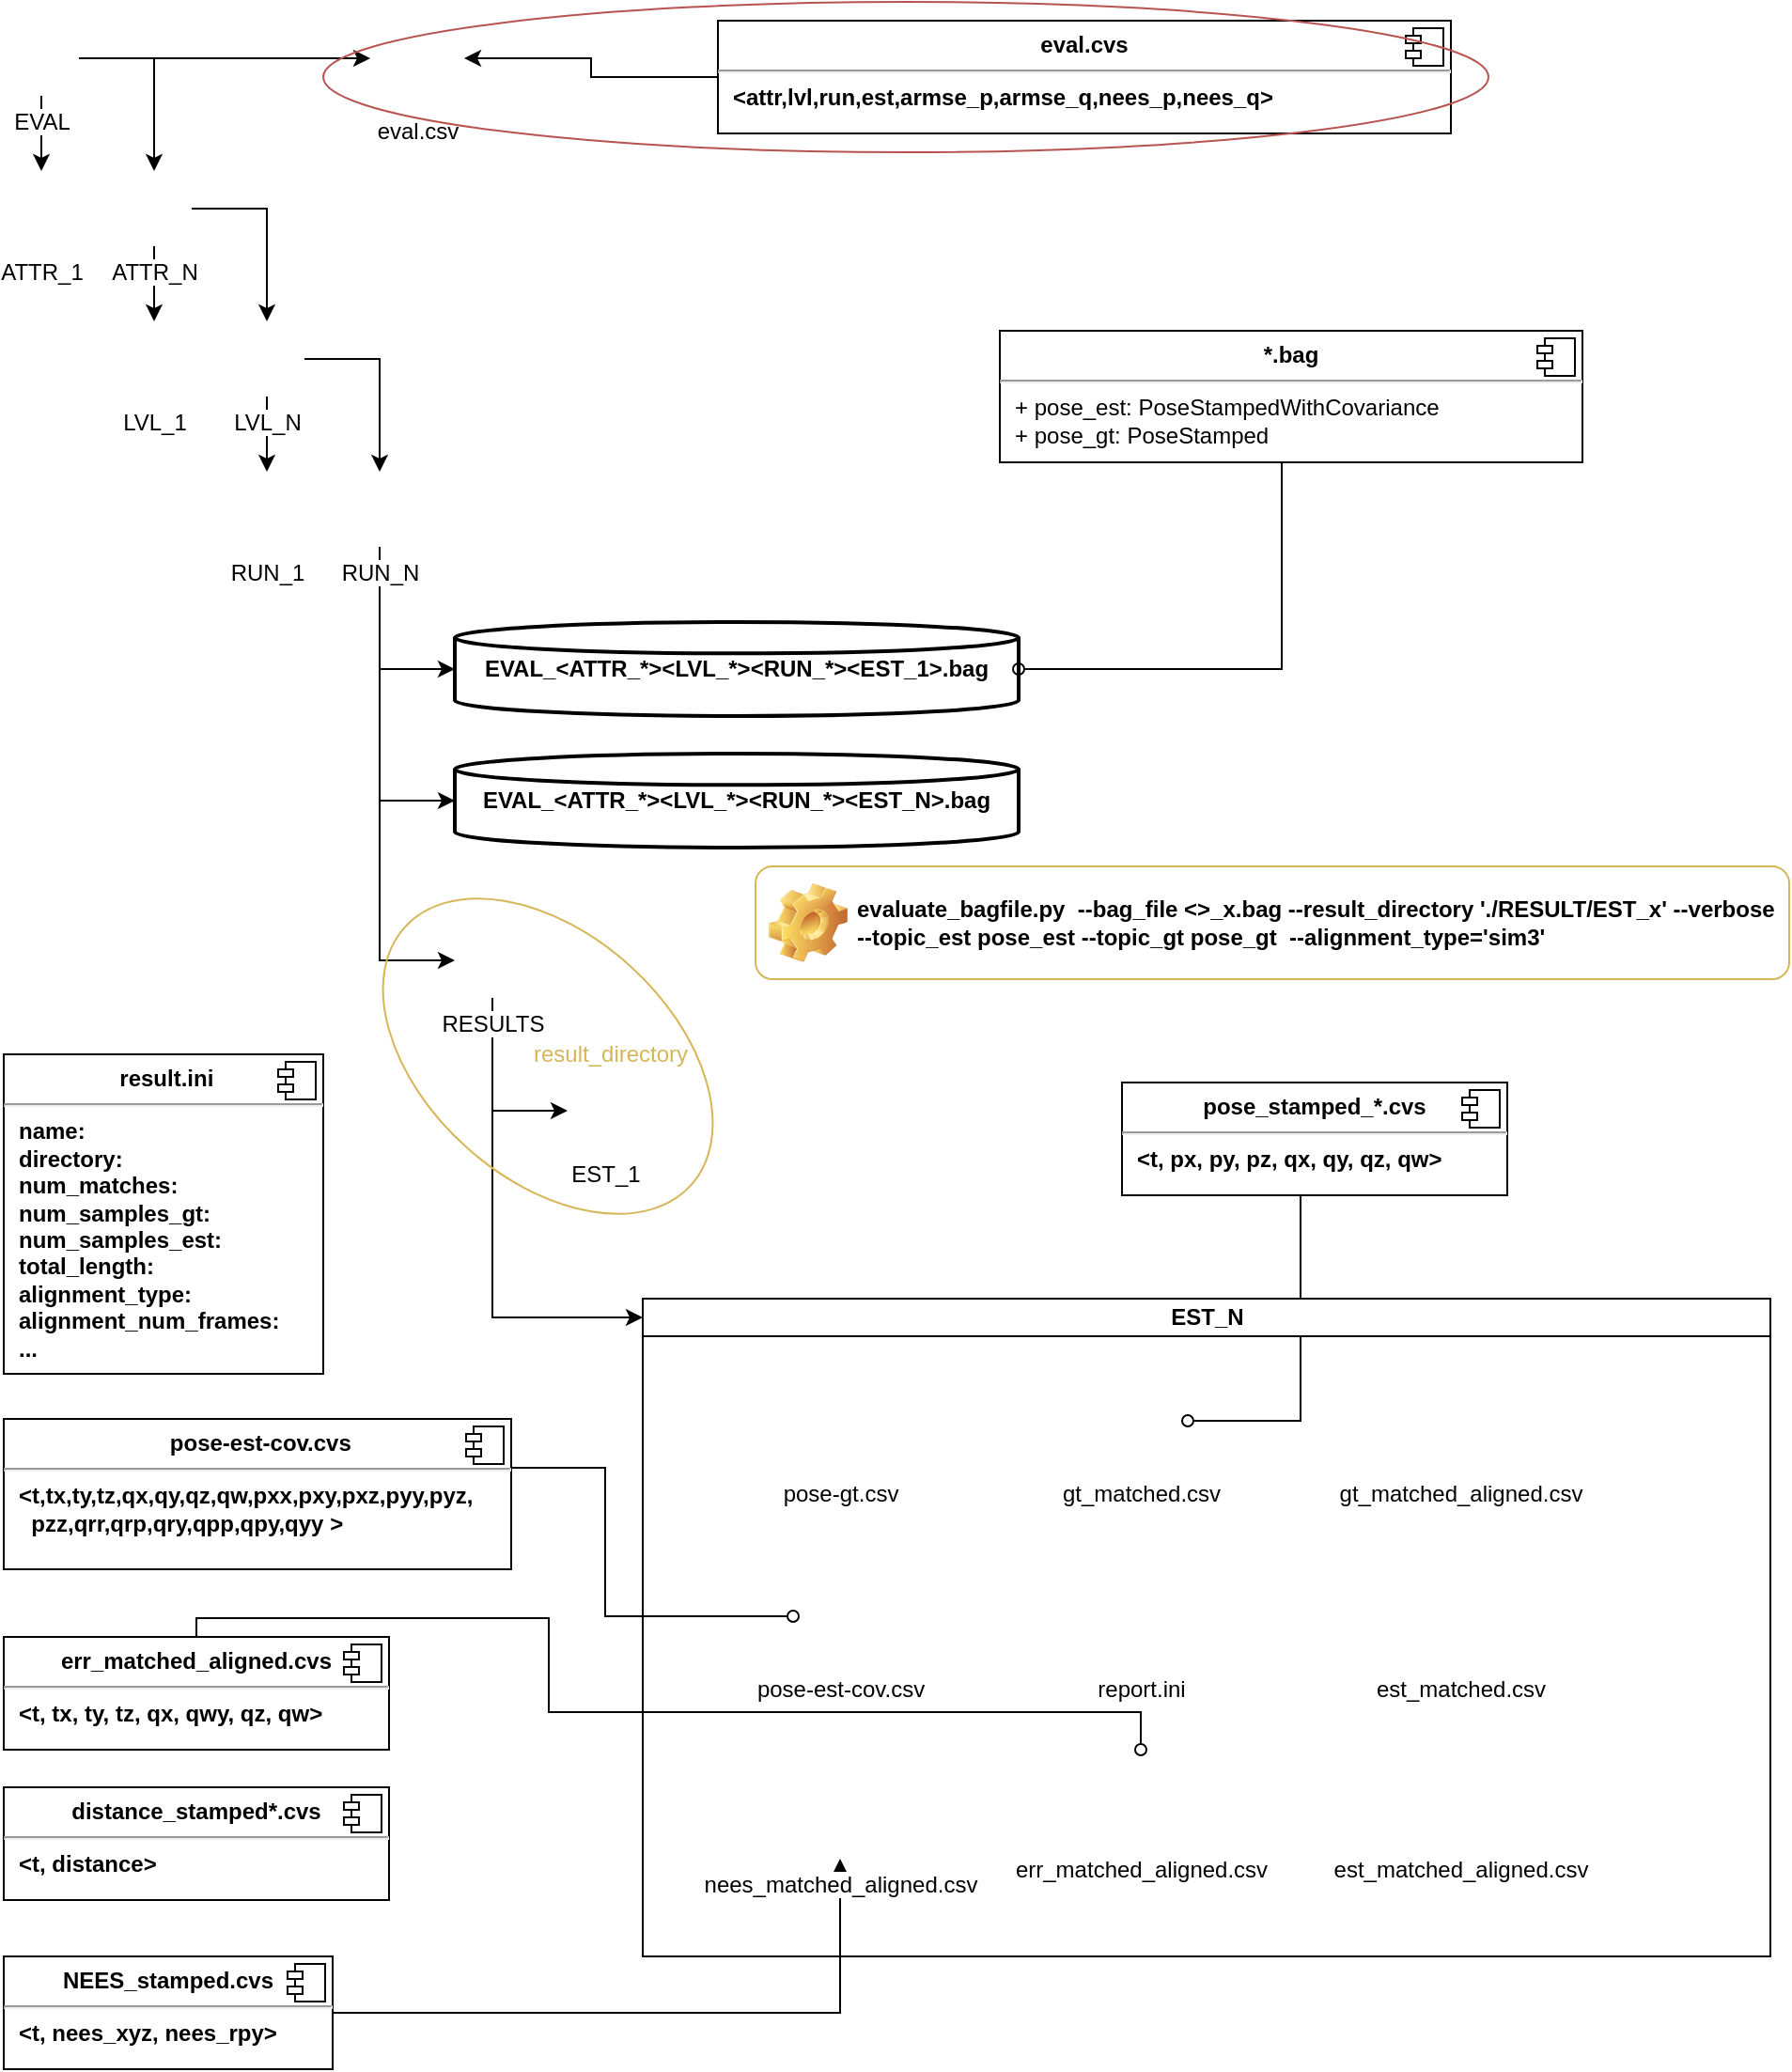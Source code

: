 <mxfile version="11.1.4" type="device"><diagram name="evaluation folder structure" id="b5b7bab2-c9e2-2cf4-8b2a-24fd1a2a6d21"><mxGraphModel dx="1375" dy="883" grid="1" gridSize="10" guides="1" tooltips="1" connect="1" arrows="1" fold="1" page="1" pageScale="1" pageWidth="827" pageHeight="1169" background="#ffffff" math="0" shadow="0"><root><mxCell id="0"/><mxCell id="1" parent="0"/><mxCell id="nBqOAjGrVxgA1FPZi-aU-23" value="" style="edgeStyle=orthogonalEdgeStyle;rounded=0;orthogonalLoop=1;jettySize=auto;html=1;" parent="1" source="nBqOAjGrVxgA1FPZi-aU-20" target="nBqOAjGrVxgA1FPZi-aU-22" edge="1"><mxGeometry relative="1" as="geometry"/></mxCell><mxCell id="nBqOAjGrVxgA1FPZi-aU-31" value="" style="edgeStyle=orthogonalEdgeStyle;rounded=0;orthogonalLoop=1;jettySize=auto;html=1;" parent="1" source="nBqOAjGrVxgA1FPZi-aU-20" target="nBqOAjGrVxgA1FPZi-aU-28" edge="1"><mxGeometry relative="1" as="geometry"/></mxCell><mxCell id="LOpd7GxIPmAKFy2fKWf8-10" style="edgeStyle=orthogonalEdgeStyle;rounded=0;orthogonalLoop=1;jettySize=auto;html=1;" parent="1" source="nBqOAjGrVxgA1FPZi-aU-20" target="LOpd7GxIPmAKFy2fKWf8-6" edge="1"><mxGeometry relative="1" as="geometry"/></mxCell><mxCell id="nBqOAjGrVxgA1FPZi-aU-20" value="EVAL&lt;br&gt;" style="shape=image;html=1;verticalAlign=top;verticalLabelPosition=bottom;labelBackgroundColor=#ffffff;imageAspect=0;aspect=fixed;image=https://cdn2.iconfinder.com/data/icons/ios-7-icons/50/opened_folder-128.png" parent="1" vertex="1"><mxGeometry x="260" y="320" width="40" height="40" as="geometry"/></mxCell><mxCell id="nBqOAjGrVxgA1FPZi-aU-40" value="" style="edgeStyle=orthogonalEdgeStyle;rounded=0;orthogonalLoop=1;jettySize=auto;html=1;" parent="1" source="nBqOAjGrVxgA1FPZi-aU-28" target="nBqOAjGrVxgA1FPZi-aU-39" edge="1"><mxGeometry relative="1" as="geometry"/></mxCell><mxCell id="nBqOAjGrVxgA1FPZi-aU-44" value="" style="edgeStyle=orthogonalEdgeStyle;rounded=0;orthogonalLoop=1;jettySize=auto;html=1;" parent="1" source="nBqOAjGrVxgA1FPZi-aU-28" target="nBqOAjGrVxgA1FPZi-aU-43" edge="1"><mxGeometry relative="1" as="geometry"/></mxCell><mxCell id="nBqOAjGrVxgA1FPZi-aU-28" value="ATTR_N" style="shape=image;html=1;verticalAlign=top;verticalLabelPosition=bottom;labelBackgroundColor=#ffffff;imageAspect=0;aspect=fixed;image=https://cdn2.iconfinder.com/data/icons/ios-7-icons/50/opened_folder-128.png" parent="1" vertex="1"><mxGeometry x="320" y="400" width="40" height="40" as="geometry"/></mxCell><mxCell id="nBqOAjGrVxgA1FPZi-aU-63" value="" style="edgeStyle=orthogonalEdgeStyle;rounded=0;orthogonalLoop=1;jettySize=auto;html=1;" parent="1" source="nBqOAjGrVxgA1FPZi-aU-43" target="nBqOAjGrVxgA1FPZi-aU-62" edge="1"><mxGeometry relative="1" as="geometry"/></mxCell><mxCell id="nBqOAjGrVxgA1FPZi-aU-67" value="" style="edgeStyle=orthogonalEdgeStyle;rounded=0;orthogonalLoop=1;jettySize=auto;html=1;" parent="1" source="nBqOAjGrVxgA1FPZi-aU-43" target="nBqOAjGrVxgA1FPZi-aU-66" edge="1"><mxGeometry relative="1" as="geometry"/></mxCell><mxCell id="nBqOAjGrVxgA1FPZi-aU-43" value="LVL_N" style="shape=image;html=1;verticalAlign=top;verticalLabelPosition=bottom;labelBackgroundColor=#ffffff;imageAspect=0;aspect=fixed;image=https://cdn2.iconfinder.com/data/icons/ios-7-icons/50/opened_folder-128.png" parent="1" vertex="1"><mxGeometry x="380" y="480" width="40" height="40" as="geometry"/></mxCell><mxCell id="nBqOAjGrVxgA1FPZi-aU-70" style="edgeStyle=orthogonalEdgeStyle;rounded=0;orthogonalLoop=1;jettySize=auto;html=1;entryX=0;entryY=0.5;entryDx=0;entryDy=0;entryPerimeter=0;" parent="1" source="nBqOAjGrVxgA1FPZi-aU-66" target="nBqOAjGrVxgA1FPZi-aU-56" edge="1"><mxGeometry relative="1" as="geometry"><Array as="points"><mxPoint x="460" y="665"/></Array></mxGeometry></mxCell><mxCell id="nBqOAjGrVxgA1FPZi-aU-72" style="edgeStyle=orthogonalEdgeStyle;rounded=0;orthogonalLoop=1;jettySize=auto;html=1;entryX=0;entryY=0.5;entryDx=0;entryDy=0;" parent="1" source="nBqOAjGrVxgA1FPZi-aU-66" target="nBqOAjGrVxgA1FPZi-aU-60" edge="1"><mxGeometry relative="1" as="geometry"><Array as="points"><mxPoint x="460" y="820"/></Array></mxGeometry></mxCell><mxCell id="nBqOAjGrVxgA1FPZi-aU-73" style="edgeStyle=orthogonalEdgeStyle;rounded=0;orthogonalLoop=1;jettySize=auto;html=1;entryX=0;entryY=0.5;entryDx=0;entryDy=0;entryPerimeter=0;exitX=0.5;exitY=1;exitDx=0;exitDy=0;" parent="1" source="nBqOAjGrVxgA1FPZi-aU-66" target="nBqOAjGrVxgA1FPZi-aU-71" edge="1"><mxGeometry relative="1" as="geometry"><Array as="points"><mxPoint x="460" y="735"/></Array></mxGeometry></mxCell><mxCell id="nBqOAjGrVxgA1FPZi-aU-66" value="RUN_N" style="shape=image;html=1;verticalAlign=top;verticalLabelPosition=bottom;labelBackgroundColor=#ffffff;imageAspect=0;aspect=fixed;image=https://cdn2.iconfinder.com/data/icons/ios-7-icons/50/opened_folder-128.png" parent="1" vertex="1"><mxGeometry x="440" y="560" width="40" height="40" as="geometry"/></mxCell><mxCell id="nBqOAjGrVxgA1FPZi-aU-62" value="RUN_1" style="shape=image;html=1;verticalAlign=top;verticalLabelPosition=bottom;labelBackgroundColor=#ffffff;imageAspect=0;aspect=fixed;image=https://cdn2.iconfinder.com/data/icons/ios-7-icons/50/opened_folder-128.png" parent="1" vertex="1"><mxGeometry x="380" y="560" width="40" height="40" as="geometry"/></mxCell><mxCell id="nBqOAjGrVxgA1FPZi-aU-76" value="" style="edgeStyle=orthogonalEdgeStyle;rounded=0;orthogonalLoop=1;jettySize=auto;html=1;" parent="1" source="nBqOAjGrVxgA1FPZi-aU-60" target="nBqOAjGrVxgA1FPZi-aU-75" edge="1"><mxGeometry relative="1" as="geometry"><Array as="points"><mxPoint x="520" y="900"/></Array></mxGeometry></mxCell><mxCell id="nBqOAjGrVxgA1FPZi-aU-80" value="" style="edgeStyle=orthogonalEdgeStyle;rounded=0;orthogonalLoop=1;jettySize=auto;html=1;" parent="1" source="nBqOAjGrVxgA1FPZi-aU-60" target="nBqOAjGrVxgA1FPZi-aU-98" edge="1"><mxGeometry relative="1" as="geometry"><mxPoint x="640" y="1160" as="targetPoint"/><Array as="points"><mxPoint x="520" y="1010"/></Array></mxGeometry></mxCell><mxCell id="nBqOAjGrVxgA1FPZi-aU-60" value="RESULTS" style="shape=image;html=1;verticalAlign=top;verticalLabelPosition=bottom;labelBackgroundColor=#ffffff;imageAspect=0;aspect=fixed;image=https://cdn2.iconfinder.com/data/icons/ios-7-icons/50/opened_folder-128.png" parent="1" vertex="1"><mxGeometry x="500" y="800" width="40" height="40" as="geometry"/></mxCell><mxCell id="nBqOAjGrVxgA1FPZi-aU-75" value="EST_1" style="shape=image;html=1;verticalAlign=top;verticalLabelPosition=bottom;labelBackgroundColor=#ffffff;imageAspect=0;aspect=fixed;image=https://cdn2.iconfinder.com/data/icons/ios-7-icons/50/opened_folder-128.png" parent="1" vertex="1"><mxGeometry x="560" y="880" width="40" height="40" as="geometry"/></mxCell><mxCell id="nBqOAjGrVxgA1FPZi-aU-39" value="LVL_1&lt;br&gt;" style="shape=image;html=1;verticalAlign=top;verticalLabelPosition=bottom;labelBackgroundColor=#ffffff;imageAspect=0;aspect=fixed;image=https://cdn2.iconfinder.com/data/icons/ios-7-icons/50/opened_folder-128.png" parent="1" vertex="1"><mxGeometry x="320" y="480" width="40" height="40" as="geometry"/></mxCell><mxCell id="nBqOAjGrVxgA1FPZi-aU-22" value="ATTR_1" style="shape=image;html=1;verticalAlign=top;verticalLabelPosition=bottom;labelBackgroundColor=#ffffff;imageAspect=0;aspect=fixed;image=https://cdn2.iconfinder.com/data/icons/ios-7-icons/50/opened_folder-128.png" parent="1" vertex="1"><mxGeometry x="260" y="400" width="40" height="40" as="geometry"/></mxCell><mxCell id="nBqOAjGrVxgA1FPZi-aU-56" value="&lt;b&gt;EVAL_&amp;lt;ATTR_*&amp;gt;&amp;lt;LVL_*&amp;gt;&amp;lt;RUN_*&amp;gt;&amp;lt;EST_1&amp;gt;.bag&lt;/b&gt;" style="strokeWidth=2;html=1;shape=mxgraph.flowchart.database;whiteSpace=wrap;" parent="1" vertex="1"><mxGeometry x="500" y="640" width="300" height="50" as="geometry"/></mxCell><mxCell id="nBqOAjGrVxgA1FPZi-aU-71" value="&lt;b&gt;EVAL_&amp;lt;ATTR_*&amp;gt;&amp;lt;LVL_*&amp;gt;&amp;lt;RUN_*&amp;gt;&amp;lt;EST_N&amp;gt;.bag&lt;/b&gt;" style="strokeWidth=2;html=1;shape=mxgraph.flowchart.database;whiteSpace=wrap;" parent="1" vertex="1"><mxGeometry x="500" y="710" width="300" height="50" as="geometry"/></mxCell><mxCell id="nBqOAjGrVxgA1FPZi-aU-120" style="edgeStyle=orthogonalEdgeStyle;rounded=0;orthogonalLoop=1;jettySize=auto;html=1;entryX=1;entryY=0.5;entryDx=0;entryDy=0;entryPerimeter=0;endArrow=oval;endFill=0;" parent="1" source="nBqOAjGrVxgA1FPZi-aU-117" target="nBqOAjGrVxgA1FPZi-aU-56" edge="1"><mxGeometry relative="1" as="geometry"><Array as="points"><mxPoint x="940" y="665"/></Array></mxGeometry></mxCell><mxCell id="nBqOAjGrVxgA1FPZi-aU-117" value="&lt;p style=&quot;margin: 0px ; margin-top: 6px ; text-align: center&quot;&gt;&lt;b&gt;*.bag&lt;/b&gt;&lt;/p&gt;&lt;hr&gt;&lt;p style=&quot;margin: 0px ; margin-left: 8px&quot;&gt;+ pose_est: PoseStampedWithCovariance&lt;br&gt;+ pose_gt: PoseStamped&lt;span&gt;&amp;nbsp;&lt;/span&gt;&lt;/p&gt;" style="align=left;overflow=fill;html=1;" parent="1" vertex="1"><mxGeometry x="790" y="485" width="310" height="70" as="geometry"/></mxCell><mxCell id="nBqOAjGrVxgA1FPZi-aU-118" value="" style="shape=component;jettyWidth=8;jettyHeight=4;" parent="nBqOAjGrVxgA1FPZi-aU-117" vertex="1"><mxGeometry x="1" width="20" height="20" relative="1" as="geometry"><mxPoint x="-24" y="4" as="offset"/></mxGeometry></mxCell><mxCell id="nBqOAjGrVxgA1FPZi-aU-123" style="edgeStyle=orthogonalEdgeStyle;rounded=0;orthogonalLoop=1;jettySize=auto;html=1;entryX=1;entryY=0.5;entryDx=0;entryDy=0;endArrow=oval;endFill=0;" parent="1" source="nBqOAjGrVxgA1FPZi-aU-121" target="nBqOAjGrVxgA1FPZi-aU-84" edge="1"><mxGeometry relative="1" as="geometry"><Array as="points"><mxPoint x="950" y="1065"/></Array></mxGeometry></mxCell><mxCell id="nBqOAjGrVxgA1FPZi-aU-121" value="&lt;p style=&quot;margin: 0px ; margin-top: 6px ; text-align: center&quot;&gt;&lt;b&gt;pose_stamped_*.cvs&lt;/b&gt;&lt;/p&gt;&lt;hr&gt;&lt;p style=&quot;margin: 0px ; margin-left: 8px&quot;&gt;&lt;b&gt;&amp;lt;t, px, py, pz, qx, qy, qz, qw&amp;gt;&lt;/b&gt;&lt;br&gt;&lt;/p&gt;" style="align=left;overflow=fill;html=1;" parent="1" vertex="1"><mxGeometry x="855" y="885" width="205" height="60" as="geometry"/></mxCell><mxCell id="nBqOAjGrVxgA1FPZi-aU-122" value="" style="shape=component;jettyWidth=8;jettyHeight=4;" parent="nBqOAjGrVxgA1FPZi-aU-121" vertex="1"><mxGeometry x="1" width="20" height="20" relative="1" as="geometry"><mxPoint x="-24" y="4" as="offset"/></mxGeometry></mxCell><mxCell id="nBqOAjGrVxgA1FPZi-aU-126" style="edgeStyle=orthogonalEdgeStyle;rounded=0;orthogonalLoop=1;jettySize=auto;html=1;endArrow=oval;endFill=0;" parent="1" source="nBqOAjGrVxgA1FPZi-aU-124" target="nBqOAjGrVxgA1FPZi-aU-93" edge="1"><mxGeometry relative="1" as="geometry"><Array as="points"><mxPoint x="580" y="1090"/><mxPoint x="580" y="1169"/></Array></mxGeometry></mxCell><mxCell id="nBqOAjGrVxgA1FPZi-aU-124" value="&lt;p style=&quot;margin: 0px ; margin-top: 6px ; text-align: center&quot;&gt;&amp;nbsp;&lt;b&gt;pose-est-cov.cvs&lt;/b&gt;&lt;/p&gt;&lt;hr&gt;&lt;p style=&quot;margin: 0px 0px 0px 8px&quot;&gt;&lt;b&gt;&lt;span style=&quot;background-color: rgb(255 , 255 , 255)&quot;&gt;&amp;lt;t,tx,ty,tz,qx,qy,qz,qw,pxx,pxy,pxz,pyy,pyz,&lt;br&gt;&lt;/span&gt;&lt;span style=&quot;background-color: rgb(255 , 255 , 255)&quot;&gt;&amp;nbsp; pzz,qrr,qrp,qry,qpp,qpy,qyy&amp;nbsp;&amp;gt;&lt;/span&gt;&lt;/b&gt;&lt;/p&gt;" style="align=left;overflow=fill;html=1;" parent="1" vertex="1"><mxGeometry x="260" y="1064" width="270" height="80" as="geometry"/></mxCell><mxCell id="nBqOAjGrVxgA1FPZi-aU-125" value="" style="shape=component;jettyWidth=8;jettyHeight=4;" parent="nBqOAjGrVxgA1FPZi-aU-124" vertex="1"><mxGeometry x="1" width="20" height="20" relative="1" as="geometry"><mxPoint x="-24" y="4" as="offset"/></mxGeometry></mxCell><mxCell id="nBqOAjGrVxgA1FPZi-aU-127" value="&lt;p style=&quot;margin: 0px ; margin-top: 6px ; text-align: center&quot;&gt;&lt;b&gt;err_matched_aligned.cvs&lt;/b&gt;&lt;/p&gt;&lt;hr&gt;&lt;p style=&quot;margin: 0px ; margin-left: 8px&quot;&gt;&lt;b&gt;&amp;lt;t, tx, ty, tz, qx, qwy, qz, qw&amp;gt;&lt;/b&gt;&lt;br&gt;&lt;/p&gt;" style="align=left;overflow=fill;html=1;" parent="1" vertex="1"><mxGeometry x="260" y="1180" width="205" height="60" as="geometry"/></mxCell><mxCell id="nBqOAjGrVxgA1FPZi-aU-128" value="" style="shape=component;jettyWidth=8;jettyHeight=4;" parent="nBqOAjGrVxgA1FPZi-aU-127" vertex="1"><mxGeometry x="1" width="20" height="20" relative="1" as="geometry"><mxPoint x="-24" y="4" as="offset"/></mxGeometry></mxCell><mxCell id="LOpd7GxIPmAKFy2fKWf8-5" style="edgeStyle=orthogonalEdgeStyle;rounded=0;orthogonalLoop=1;jettySize=auto;html=1;" parent="1" source="nBqOAjGrVxgA1FPZi-aU-133" target="LOpd7GxIPmAKFy2fKWf8-4" edge="1"><mxGeometry relative="1" as="geometry"/></mxCell><mxCell id="nBqOAjGrVxgA1FPZi-aU-133" value="&lt;p style=&quot;margin: 0px ; margin-top: 6px ; text-align: center&quot;&gt;&lt;b&gt;NEES_stamped.cvs&lt;/b&gt;&lt;/p&gt;&lt;hr&gt;&lt;p style=&quot;margin: 0px ; margin-left: 8px&quot;&gt;&lt;b&gt;&amp;lt;t, nees_xyz, nees_rpy&amp;gt;&lt;/b&gt;&lt;br&gt;&lt;/p&gt;" style="align=left;overflow=fill;html=1;" parent="1" vertex="1"><mxGeometry x="260" y="1350" width="175" height="60" as="geometry"/></mxCell><mxCell id="nBqOAjGrVxgA1FPZi-aU-134" value="" style="shape=component;jettyWidth=8;jettyHeight=4;" parent="nBqOAjGrVxgA1FPZi-aU-133" vertex="1"><mxGeometry x="1" width="20" height="20" relative="1" as="geometry"><mxPoint x="-24" y="4" as="offset"/></mxGeometry></mxCell><mxCell id="nBqOAjGrVxgA1FPZi-aU-136" value="&lt;p style=&quot;margin: 0px ; margin-top: 6px ; text-align: center&quot;&gt;&lt;b&gt;&amp;nbsp;result.ini&lt;/b&gt;&lt;/p&gt;&lt;hr&gt;&lt;p style=&quot;margin: 0px ; margin-left: 8px&quot;&gt;&lt;b&gt;name:&lt;/b&gt;&lt;/p&gt;&lt;p style=&quot;margin: 0px ; margin-left: 8px&quot;&gt;&lt;b&gt;directory:&lt;/b&gt;&lt;/p&gt;&lt;p style=&quot;margin: 0px ; margin-left: 8px&quot;&gt;&lt;b&gt;num_matches:&lt;/b&gt;&lt;/p&gt;&lt;p style=&quot;margin: 0px ; margin-left: 8px&quot;&gt;&lt;b&gt;num_samples_gt:&lt;/b&gt;&lt;/p&gt;&lt;p style=&quot;margin: 0px ; margin-left: 8px&quot;&gt;&lt;b&gt;num_samples_est:&lt;/b&gt;&lt;/p&gt;&lt;p style=&quot;margin: 0px ; margin-left: 8px&quot;&gt;&lt;b&gt;total_length:&lt;/b&gt;&lt;/p&gt;&lt;p style=&quot;margin: 0px ; margin-left: 8px&quot;&gt;&lt;b&gt;alignment_type:&lt;/b&gt;&lt;/p&gt;&lt;p style=&quot;margin: 0px ; margin-left: 8px&quot;&gt;&lt;b&gt;alignment_num_frames:&lt;/b&gt;&lt;/p&gt;&lt;p style=&quot;margin: 0px ; margin-left: 8px&quot;&gt;&lt;b&gt;...&lt;/b&gt;&lt;/p&gt;" style="align=left;overflow=fill;html=1;" parent="1" vertex="1"><mxGeometry x="260" y="870" width="170" height="170" as="geometry"/></mxCell><mxCell id="nBqOAjGrVxgA1FPZi-aU-137" value="" style="shape=component;jettyWidth=8;jettyHeight=4;" parent="nBqOAjGrVxgA1FPZi-aU-136" vertex="1"><mxGeometry x="1" width="20" height="20" relative="1" as="geometry"><mxPoint x="-24" y="4" as="offset"/></mxGeometry></mxCell><mxCell id="nBqOAjGrVxgA1FPZi-aU-139" value="&lt;p style=&quot;margin: 0px ; margin-top: 6px ; text-align: center&quot;&gt;&lt;b&gt;distance_stamped*.cvs&lt;/b&gt;&lt;/p&gt;&lt;hr&gt;&lt;p style=&quot;margin: 0px ; margin-left: 8px&quot;&gt;&lt;b&gt;&amp;lt;t, distance&amp;gt;&lt;/b&gt;&lt;br&gt;&lt;/p&gt;" style="align=left;overflow=fill;html=1;" parent="1" vertex="1"><mxGeometry x="260" y="1260" width="205" height="60" as="geometry"/></mxCell><mxCell id="nBqOAjGrVxgA1FPZi-aU-140" value="" style="shape=component;jettyWidth=8;jettyHeight=4;" parent="nBqOAjGrVxgA1FPZi-aU-139" vertex="1"><mxGeometry x="1" width="20" height="20" relative="1" as="geometry"><mxPoint x="-24" y="4" as="offset"/></mxGeometry></mxCell><mxCell id="nBqOAjGrVxgA1FPZi-aU-142" value="" style="ellipse;whiteSpace=wrap;html=1;rotation=42;fillColor=none;strokeColor=#D6B656;" parent="1" vertex="1"><mxGeometry x="447" y="806" width="205" height="130" as="geometry"/></mxCell><mxCell id="nBqOAjGrVxgA1FPZi-aU-143" value="result_directory&lt;br&gt;" style="text;html=1;resizable=0;points=[];autosize=1;align=left;verticalAlign=top;spacingTop=-4;fontColor=#D6B656;" parent="1" vertex="1"><mxGeometry x="540" y="860" width="100" height="20" as="geometry"/></mxCell><mxCell id="nBqOAjGrVxgA1FPZi-aU-144" value="evaluate_bagfile.py&amp;nbsp; --bag_file &amp;lt;&amp;gt;_x.bag --result_directory './RESULT/EST_x' --verbose&amp;nbsp;&lt;br&gt;--topic_est pose_est --topic_gt pose_gt&amp;nbsp; --alignment_type='sim3'" style="label;whiteSpace=wrap;html=1;image=img/clipart/Gear_128x128.png;strokeColor=#D6B656;fillColor=none;fontColor=#000000;" parent="1" vertex="1"><mxGeometry x="660" y="770" width="550" height="60" as="geometry"/></mxCell><mxCell id="nBqOAjGrVxgA1FPZi-aU-84" value="gt_matched.csv" style="shape=image;html=1;verticalAlign=top;verticalLabelPosition=bottom;labelBackgroundColor=#ffffff;imageAspect=0;aspect=fixed;image=https://cdn1.iconfinder.com/data/icons/anycolor-common-type-files-pack/512/csv_anycolor-128.png" parent="1" vertex="1"><mxGeometry x="840" y="1040" width="50" height="50" as="geometry"/></mxCell><mxCell id="nBqOAjGrVxgA1FPZi-aU-87" value="gt_matched_aligned.csv" style="shape=image;html=1;verticalAlign=top;verticalLabelPosition=bottom;labelBackgroundColor=#ffffff;imageAspect=0;aspect=fixed;image=https://cdn1.iconfinder.com/data/icons/anycolor-common-type-files-pack/512/csv_anycolor-128.png" parent="1" vertex="1"><mxGeometry x="1010" y="1040" width="50" height="50" as="geometry"/></mxCell><mxCell id="nBqOAjGrVxgA1FPZi-aU-98" value="EST_N" style="swimlane;html=1;startSize=20;horizontal=1;childLayout=treeLayout;horizontalTree=0;resizable=0;containerType=tree;" parent="1" vertex="1"><mxGeometry x="600" y="1000" width="600" height="350" as="geometry"/></mxCell><mxCell id="nBqOAjGrVxgA1FPZi-aU-83" value="pose-gt.csv" style="shape=image;html=1;verticalAlign=top;verticalLabelPosition=bottom;labelBackgroundColor=#ffffff;imageAspect=0;aspect=fixed;image=https://cdn1.iconfinder.com/data/icons/anycolor-common-type-files-pack/512/csv_anycolor-128.png" parent="nBqOAjGrVxgA1FPZi-aU-98" vertex="1"><mxGeometry x="80" y="40" width="50" height="50" as="geometry"/></mxCell><mxCell id="nBqOAjGrVxgA1FPZi-aU-89" value="est_matched.csv" style="shape=image;html=1;verticalAlign=top;verticalLabelPosition=bottom;labelBackgroundColor=#ffffff;imageAspect=0;aspect=fixed;image=https://cdn1.iconfinder.com/data/icons/anycolor-common-type-files-pack/512/csv_anycolor-128.png" parent="nBqOAjGrVxgA1FPZi-aU-98" vertex="1"><mxGeometry x="410" y="144" width="50" height="50" as="geometry"/></mxCell><mxCell id="nBqOAjGrVxgA1FPZi-aU-91" value="est_matched_aligned.csv" style="shape=image;html=1;verticalAlign=top;verticalLabelPosition=bottom;labelBackgroundColor=#ffffff;imageAspect=0;aspect=fixed;image=https://cdn1.iconfinder.com/data/icons/anycolor-common-type-files-pack/512/csv_anycolor-128.png" parent="nBqOAjGrVxgA1FPZi-aU-98" vertex="1"><mxGeometry x="410" y="240" width="50" height="50" as="geometry"/></mxCell><mxCell id="nBqOAjGrVxgA1FPZi-aU-93" value="pose-est-cov.csv" style="shape=image;html=1;verticalAlign=top;verticalLabelPosition=bottom;labelBackgroundColor=#ffffff;imageAspect=0;aspect=fixed;image=https://cdn1.iconfinder.com/data/icons/anycolor-common-type-files-pack/512/csv_anycolor-128.png" parent="nBqOAjGrVxgA1FPZi-aU-98" vertex="1"><mxGeometry x="80" y="144" width="50" height="50" as="geometry"/></mxCell><mxCell id="nBqOAjGrVxgA1FPZi-aU-104" value="err_matched_aligned.csv" style="shape=image;html=1;verticalAlign=top;verticalLabelPosition=bottom;labelBackgroundColor=#ffffff;imageAspect=0;aspect=fixed;image=https://cdn1.iconfinder.com/data/icons/anycolor-common-type-files-pack/512/csv_anycolor-128.png" parent="nBqOAjGrVxgA1FPZi-aU-98" vertex="1"><mxGeometry x="240" y="240" width="50" height="50" as="geometry"/></mxCell><mxCell id="nBqOAjGrVxgA1FPZi-aU-109" value="report.ini" style="shape=image;html=1;verticalAlign=top;verticalLabelPosition=bottom;labelBackgroundColor=#ffffff;imageAspect=0;aspect=fixed;image=https://cdn0.iconfinder.com/data/icons/file-61/20/file_txt-128.png" parent="nBqOAjGrVxgA1FPZi-aU-98" vertex="1"><mxGeometry x="240" y="144" width="50" height="50" as="geometry"/></mxCell><mxCell id="LOpd7GxIPmAKFy2fKWf8-4" value="nees_matched_aligned.csv" style="shape=image;html=1;verticalAlign=top;verticalLabelPosition=bottom;labelBackgroundColor=#ffffff;imageAspect=0;aspect=fixed;image=https://cdn1.iconfinder.com/data/icons/anycolor-common-type-files-pack/512/csv_anycolor-128.png" parent="nBqOAjGrVxgA1FPZi-aU-98" vertex="1"><mxGeometry x="80" y="248" width="50" height="50" as="geometry"/></mxCell><mxCell id="MN-W5l0hBo6V9GpfzWhS-3" style="edgeStyle=orthogonalEdgeStyle;rounded=0;orthogonalLoop=1;jettySize=auto;html=1;endArrow=oval;endFill=0;" parent="1" source="nBqOAjGrVxgA1FPZi-aU-127" target="nBqOAjGrVxgA1FPZi-aU-104" edge="1"><mxGeometry relative="1" as="geometry"><Array as="points"><mxPoint x="550" y="1170"/><mxPoint x="550" y="1220"/><mxPoint x="865" y="1220"/></Array><mxPoint x="445" y="1270.31" as="sourcePoint"/><mxPoint x="680" y="1265.172" as="targetPoint"/></mxGeometry></mxCell><mxCell id="LOpd7GxIPmAKFy2fKWf8-6" value="eval.csv" style="shape=image;html=1;verticalAlign=top;verticalLabelPosition=bottom;labelBackgroundColor=#ffffff;imageAspect=0;aspect=fixed;image=https://cdn0.iconfinder.com/data/icons/file-61/20/file_txt-128.png" parent="1" vertex="1"><mxGeometry x="455" y="315" width="50" height="50" as="geometry"/></mxCell><mxCell id="LOpd7GxIPmAKFy2fKWf8-9" style="edgeStyle=orthogonalEdgeStyle;rounded=0;orthogonalLoop=1;jettySize=auto;html=1;entryX=1;entryY=0.5;entryDx=0;entryDy=0;" parent="1" source="LOpd7GxIPmAKFy2fKWf8-7" target="LOpd7GxIPmAKFy2fKWf8-6" edge="1"><mxGeometry relative="1" as="geometry"/></mxCell><mxCell id="LOpd7GxIPmAKFy2fKWf8-7" value="&lt;p style=&quot;margin: 0px ; margin-top: 6px ; text-align: center&quot;&gt;&lt;b&gt;eval.cvs&lt;/b&gt;&lt;/p&gt;&lt;hr&gt;&lt;p style=&quot;margin: 0px ; margin-left: 8px&quot;&gt;&lt;b&gt;&amp;lt;attr,lvl,run,est,armse_p,armse_q,nees_p,nees_q&amp;gt;&lt;/b&gt;&lt;br&gt;&lt;/p&gt;" style="align=left;overflow=fill;html=1;" parent="1" vertex="1"><mxGeometry x="640" y="320" width="390" height="60" as="geometry"/></mxCell><mxCell id="LOpd7GxIPmAKFy2fKWf8-8" value="" style="shape=component;jettyWidth=8;jettyHeight=4;" parent="LOpd7GxIPmAKFy2fKWf8-7" vertex="1"><mxGeometry x="1" width="20" height="20" relative="1" as="geometry"><mxPoint x="-24" y="4" as="offset"/></mxGeometry></mxCell><mxCell id="LOpd7GxIPmAKFy2fKWf8-11" value="" style="ellipse;whiteSpace=wrap;html=1;rotation=0;fillColor=none;strokeColor=#b85450;" parent="1" vertex="1"><mxGeometry x="430" y="310" width="620" height="80" as="geometry"/></mxCell></root></mxGraphModel></diagram><diagram name="input folder structure" id="MhYBpOCOf3mHgFKO924L"><mxGraphModel dx="1375" dy="883" grid="1" gridSize="10" guides="1" tooltips="1" connect="1" arrows="1" fold="1" page="1" pageScale="1" pageWidth="827" pageHeight="1169" background="#ffffff" math="0" shadow="0"><root><mxCell id="kpKGxpLj6XKlC_tCG2eg-0"/><mxCell id="kpKGxpLj6XKlC_tCG2eg-1" parent="kpKGxpLj6XKlC_tCG2eg-0"/><mxCell id="kpKGxpLj6XKlC_tCG2eg-61" value="" style="ellipse;whiteSpace=wrap;html=1;rotation=0;fillColor=none;strokeColor=#b85450;" parent="kpKGxpLj6XKlC_tCG2eg-1" vertex="1"><mxGeometry x="220" y="332.5" width="350" height="165" as="geometry"/></mxCell><mxCell id="kpKGxpLj6XKlC_tCG2eg-2" value="" style="edgeStyle=orthogonalEdgeStyle;rounded=0;orthogonalLoop=1;jettySize=auto;html=1;" parent="kpKGxpLj6XKlC_tCG2eg-1" source="kpKGxpLj6XKlC_tCG2eg-5" target="kpKGxpLj6XKlC_tCG2eg-22" edge="1"><mxGeometry relative="1" as="geometry"/></mxCell><mxCell id="kpKGxpLj6XKlC_tCG2eg-3" value="" style="edgeStyle=orthogonalEdgeStyle;rounded=0;orthogonalLoop=1;jettySize=auto;html=1;" parent="kpKGxpLj6XKlC_tCG2eg-1" source="kpKGxpLj6XKlC_tCG2eg-5" target="kpKGxpLj6XKlC_tCG2eg-8" edge="1"><mxGeometry relative="1" as="geometry"/></mxCell><mxCell id="kpKGxpLj6XKlC_tCG2eg-4" style="edgeStyle=orthogonalEdgeStyle;rounded=0;orthogonalLoop=1;jettySize=auto;html=1;" parent="kpKGxpLj6XKlC_tCG2eg-1" source="kpKGxpLj6XKlC_tCG2eg-5" target="kpKGxpLj6XKlC_tCG2eg-57" edge="1"><mxGeometry relative="1" as="geometry"/></mxCell><mxCell id="kpKGxpLj6XKlC_tCG2eg-5" value="INPUT" style="shape=image;html=1;verticalAlign=top;verticalLabelPosition=bottom;labelBackgroundColor=#ffffff;imageAspect=0;aspect=fixed;image=https://cdn2.iconfinder.com/data/icons/ios-7-icons/50/opened_folder-128.png" parent="kpKGxpLj6XKlC_tCG2eg-1" vertex="1"><mxGeometry x="50" y="387.5" width="40" height="40" as="geometry"/></mxCell><mxCell id="kpKGxpLj6XKlC_tCG2eg-6" value="" style="edgeStyle=orthogonalEdgeStyle;rounded=0;orthogonalLoop=1;jettySize=auto;html=1;" parent="kpKGxpLj6XKlC_tCG2eg-1" source="kpKGxpLj6XKlC_tCG2eg-8" target="kpKGxpLj6XKlC_tCG2eg-21" edge="1"><mxGeometry relative="1" as="geometry"/></mxCell><mxCell id="kpKGxpLj6XKlC_tCG2eg-7" value="" style="edgeStyle=orthogonalEdgeStyle;rounded=0;orthogonalLoop=1;jettySize=auto;html=1;" parent="kpKGxpLj6XKlC_tCG2eg-1" source="kpKGxpLj6XKlC_tCG2eg-8" target="kpKGxpLj6XKlC_tCG2eg-11" edge="1"><mxGeometry relative="1" as="geometry"/></mxCell><mxCell id="kpKGxpLj6XKlC_tCG2eg-8" value="ATTR_N" style="shape=image;html=1;verticalAlign=top;verticalLabelPosition=bottom;labelBackgroundColor=#ffffff;imageAspect=0;aspect=fixed;image=https://cdn2.iconfinder.com/data/icons/ios-7-icons/50/opened_folder-128.png" parent="kpKGxpLj6XKlC_tCG2eg-1" vertex="1"><mxGeometry x="110" y="467.5" width="40" height="40" as="geometry"/></mxCell><mxCell id="kpKGxpLj6XKlC_tCG2eg-11" value="LVL_N" style="shape=image;html=1;verticalAlign=top;verticalLabelPosition=bottom;labelBackgroundColor=#ffffff;imageAspect=0;aspect=fixed;image=https://cdn2.iconfinder.com/data/icons/ios-7-icons/50/opened_folder-128.png" parent="kpKGxpLj6XKlC_tCG2eg-1" vertex="1"><mxGeometry x="170" y="547.5" width="40" height="40" as="geometry"/></mxCell><mxCell id="kpKGxpLj6XKlC_tCG2eg-12" style="edgeStyle=orthogonalEdgeStyle;rounded=0;orthogonalLoop=1;jettySize=auto;html=1;entryX=0;entryY=0.5;entryDx=0;entryDy=0;entryPerimeter=0;" parent="kpKGxpLj6XKlC_tCG2eg-1" target="kpKGxpLj6XKlC_tCG2eg-23" edge="1"><mxGeometry relative="1" as="geometry"><Array as="points"><mxPoint x="190" y="653.5"/></Array><mxPoint x="190" y="613" as="sourcePoint"/></mxGeometry></mxCell><mxCell id="kpKGxpLj6XKlC_tCG2eg-14" style="edgeStyle=orthogonalEdgeStyle;rounded=0;orthogonalLoop=1;jettySize=auto;html=1;entryX=0;entryY=0.5;entryDx=0;entryDy=0;entryPerimeter=0;" parent="kpKGxpLj6XKlC_tCG2eg-1" source="kpKGxpLj6XKlC_tCG2eg-11" target="kpKGxpLj6XKlC_tCG2eg-24" edge="1"><mxGeometry relative="1" as="geometry"><Array as="points"><mxPoint x="190" y="723.5"/></Array><mxPoint x="190" y="613" as="sourcePoint"/></mxGeometry></mxCell><mxCell id="kpKGxpLj6XKlC_tCG2eg-21" value="LVL_1&lt;br&gt;" style="shape=image;html=1;verticalAlign=top;verticalLabelPosition=bottom;labelBackgroundColor=#ffffff;imageAspect=0;aspect=fixed;image=https://cdn2.iconfinder.com/data/icons/ios-7-icons/50/opened_folder-128.png" parent="kpKGxpLj6XKlC_tCG2eg-1" vertex="1"><mxGeometry x="110" y="547.5" width="40" height="40" as="geometry"/></mxCell><mxCell id="kpKGxpLj6XKlC_tCG2eg-22" value="ATTR_1" style="shape=image;html=1;verticalAlign=top;verticalLabelPosition=bottom;labelBackgroundColor=#ffffff;imageAspect=0;aspect=fixed;image=https://cdn2.iconfinder.com/data/icons/ios-7-icons/50/opened_folder-128.png" parent="kpKGxpLj6XKlC_tCG2eg-1" vertex="1"><mxGeometry x="50" y="467.5" width="40" height="40" as="geometry"/></mxCell><mxCell id="kpKGxpLj6XKlC_tCG2eg-23" value="&lt;b&gt;INPUT_&amp;lt;ATTR_*&amp;gt;&amp;lt;LVL_*&amp;gt;&amp;lt;RUN_*&amp;gt;.bag&lt;/b&gt;" style="strokeWidth=2;html=1;shape=mxgraph.flowchart.database;whiteSpace=wrap;" parent="kpKGxpLj6XKlC_tCG2eg-1" vertex="1"><mxGeometry x="230" y="628" width="300" height="50" as="geometry"/></mxCell><mxCell id="kpKGxpLj6XKlC_tCG2eg-24" value="&lt;b&gt;INPUT_&amp;lt;ATTR_*&amp;gt;&amp;lt;LVL_*&amp;gt;&amp;lt;RUN_N&amp;gt;.bag&lt;/b&gt;" style="strokeWidth=2;html=1;shape=mxgraph.flowchart.database;whiteSpace=wrap;" parent="kpKGxpLj6XKlC_tCG2eg-1" vertex="1"><mxGeometry x="230" y="698" width="300" height="50" as="geometry"/></mxCell><mxCell id="kpKGxpLj6XKlC_tCG2eg-25" style="edgeStyle=orthogonalEdgeStyle;rounded=0;orthogonalLoop=1;jettySize=auto;html=1;entryX=1;entryY=0.5;entryDx=0;entryDy=0;entryPerimeter=0;endArrow=oval;endFill=0;" parent="kpKGxpLj6XKlC_tCG2eg-1" target="kpKGxpLj6XKlC_tCG2eg-23" edge="1"><mxGeometry relative="1" as="geometry"><Array as="points"><mxPoint x="730" y="653.5"/></Array><mxPoint x="730" y="608" as="sourcePoint"/></mxGeometry></mxCell><mxCell id="kpKGxpLj6XKlC_tCG2eg-26" value="&lt;p style=&quot;margin: 0px ; margin-top: 6px ; text-align: center&quot;&gt;&lt;b&gt;*.bag&lt;/b&gt;&lt;/p&gt;&lt;hr&gt;&lt;p style=&quot;margin: 0px ; margin-left: 8px&quot;&gt;+ imu : sensor_msgs::IMU&lt;/p&gt;&lt;p style=&quot;margin: 0px ; margin-left: 8px&quot;&gt;+ groundtruzth : geometry_msgs::PoseStamped&lt;/p&gt;&lt;p style=&quot;margin: 0px ; margin-left: 8px&quot;&gt;+ tf: tf2_msgs::TFMessage&lt;/p&gt;&lt;p style=&quot;margin: 0px ; margin-left: 8px&quot;&gt;+ camrainfo : sensor_msgs::CameraInfo&lt;/p&gt;&lt;p style=&quot;margin: 0px ; margin-left: 8px&quot;&gt;+ cam : sensor_msgs::Image&lt;/p&gt;" style="align=left;overflow=fill;html=1;" parent="kpKGxpLj6XKlC_tCG2eg-1" vertex="1"><mxGeometry x="570" y="552.5" width="310" height="135" as="geometry"/></mxCell><mxCell id="kpKGxpLj6XKlC_tCG2eg-27" value="" style="shape=component;jettyWidth=8;jettyHeight=4;" parent="kpKGxpLj6XKlC_tCG2eg-26" vertex="1"><mxGeometry x="1" width="20" height="20" relative="1" as="geometry"><mxPoint x="-24" y="-10.5" as="offset"/></mxGeometry></mxCell><mxCell id="kpKGxpLj6XKlC_tCG2eg-57" value="dict.txt&lt;br&gt;" style="shape=image;html=1;verticalAlign=top;verticalLabelPosition=bottom;labelBackgroundColor=#ffffff;imageAspect=0;aspect=fixed;image=https://cdn0.iconfinder.com/data/icons/file-61/20/file_txt-128.png" parent="kpKGxpLj6XKlC_tCG2eg-1" vertex="1"><mxGeometry x="245" y="382.5" width="50" height="50" as="geometry"/></mxCell><mxCell id="kpKGxpLj6XKlC_tCG2eg-58" style="edgeStyle=orthogonalEdgeStyle;rounded=0;orthogonalLoop=1;jettySize=auto;html=1;entryX=1;entryY=0.5;entryDx=0;entryDy=0;" parent="kpKGxpLj6XKlC_tCG2eg-1" source="kpKGxpLj6XKlC_tCG2eg-59" target="kpKGxpLj6XKlC_tCG2eg-57" edge="1"><mxGeometry relative="1" as="geometry"/></mxCell><mxCell id="kpKGxpLj6XKlC_tCG2eg-59" value="&lt;p style=&quot;margin: 0px ; margin-top: 6px ; text-align: center&quot;&gt;&lt;b&gt;dict.txt&lt;/b&gt;&lt;/p&gt;&lt;hr&gt;&lt;p style=&quot;margin: 0px ; margin-left: 8px&quot;&gt;&lt;b&gt;1: features&lt;/b&gt;&lt;/p&gt;&lt;p style=&quot;margin: 0px ; margin-left: 8px&quot;&gt;&lt;b&gt;2: illumination&lt;/b&gt;&lt;br&gt;&lt;/p&gt;&lt;p style=&quot;margin: 0px ; margin-left: 8px&quot;&gt;&lt;b&gt;3: clutter&lt;/b&gt;&lt;/p&gt;&lt;p style=&quot;margin: 0px ; margin-left: 8px&quot;&gt;&lt;b&gt;4: motion blur&lt;/b&gt;&lt;/p&gt;&lt;p style=&quot;margin: 0px ; margin-left: 8px&quot;&gt;&lt;b&gt;5: time delay&lt;/b&gt;&lt;/p&gt;&lt;p style=&quot;margin: 0px ; margin-left: 8px&quot;&gt;&lt;b&gt;6: imu noise&lt;/b&gt;&lt;/p&gt;" style="align=left;overflow=fill;html=1;" parent="kpKGxpLj6XKlC_tCG2eg-1" vertex="1"><mxGeometry x="360" y="352.5" width="120" height="125" as="geometry"/></mxCell><mxCell id="kpKGxpLj6XKlC_tCG2eg-60" value="" style="shape=component;jettyWidth=8;jettyHeight=4;" parent="kpKGxpLj6XKlC_tCG2eg-59" vertex="1"><mxGeometry x="1" width="20" height="20" relative="1" as="geometry"><mxPoint x="-24" y="4" as="offset"/></mxGeometry></mxCell><mxCell id="qLuHe_mo2sZR0pw-CZol-0" style="edgeStyle=orthogonalEdgeStyle;rounded=0;orthogonalLoop=1;jettySize=auto;html=1;" parent="kpKGxpLj6XKlC_tCG2eg-1" source="qLuHe_mo2sZR0pw-CZol-3" target="qLuHe_mo2sZR0pw-CZol-4" edge="1"><mxGeometry relative="1" as="geometry"/></mxCell><mxCell id="qLuHe_mo2sZR0pw-CZol-1" style="edgeStyle=orthogonalEdgeStyle;rounded=0;orthogonalLoop=1;jettySize=auto;html=1;" parent="kpKGxpLj6XKlC_tCG2eg-1" source="qLuHe_mo2sZR0pw-CZol-3" target="qLuHe_mo2sZR0pw-CZol-6" edge="1"><mxGeometry relative="1" as="geometry"/></mxCell><mxCell id="qLuHe_mo2sZR0pw-CZol-2" style="edgeStyle=orthogonalEdgeStyle;rounded=0;orthogonalLoop=1;jettySize=auto;html=1;" parent="kpKGxpLj6XKlC_tCG2eg-1" source="qLuHe_mo2sZR0pw-CZol-3" target="qLuHe_mo2sZR0pw-CZol-5" edge="1"><mxGeometry relative="1" as="geometry"/></mxCell><mxCell id="qLuHe_mo2sZR0pw-CZol-3" value="trajectories" style="shape=image;html=1;verticalAlign=top;verticalLabelPosition=bottom;labelBackgroundColor=#ffffff;imageAspect=0;aspect=fixed;image=https://cdn2.iconfinder.com/data/icons/ios-7-icons/50/opened_folder-128.png" parent="kpKGxpLj6XKlC_tCG2eg-1" vertex="1"><mxGeometry x="50" y="66.5" width="40" height="40" as="geometry"/></mxCell><mxCell id="qLuHe_mo2sZR0pw-CZol-4" value="Trajectory_1.csv" style="shape=image;html=1;verticalAlign=top;verticalLabelPosition=bottom;labelBackgroundColor=#ffffff;imageAspect=0;aspect=fixed;image=https://cdn1.iconfinder.com/data/icons/anycolor-common-type-files-pack/512/csv_anycolor-128.png" parent="kpKGxpLj6XKlC_tCG2eg-1" vertex="1"><mxGeometry x="105" y="127.5" width="40" height="40" as="geometry"/></mxCell><mxCell id="qLuHe_mo2sZR0pw-CZol-5" value="Trajectory_100.csv" style="shape=image;html=1;verticalAlign=top;verticalLabelPosition=bottom;labelBackgroundColor=#ffffff;imageAspect=0;aspect=fixed;image=https://cdn1.iconfinder.com/data/icons/anycolor-common-type-files-pack/512/csv_anycolor-128.png" parent="kpKGxpLj6XKlC_tCG2eg-1" vertex="1"><mxGeometry x="305" y="126.5" width="40" height="40" as="geometry"/></mxCell><mxCell id="qLuHe_mo2sZR0pw-CZol-6" value="Trajectory_*.csv" style="shape=image;html=1;verticalAlign=top;verticalLabelPosition=bottom;labelBackgroundColor=#ffffff;imageAspect=0;aspect=fixed;image=https://cdn1.iconfinder.com/data/icons/anycolor-common-type-files-pack/512/csv_anycolor-128.png" parent="kpKGxpLj6XKlC_tCG2eg-1" vertex="1"><mxGeometry x="205" y="127.5" width="40" height="40" as="geometry"/></mxCell><mxCell id="qLuHe_mo2sZR0pw-CZol-10" style="rounded=0;orthogonalLoop=1;jettySize=auto;html=1;fontColor=#000000;dashed=1;strokeWidth=3;fillColor=#f8cecc;strokeColor=#b85450;" parent="kpKGxpLj6XKlC_tCG2eg-1" source="qLuHe_mo2sZR0pw-CZol-7" target="qLuHe_mo2sZR0pw-CZol-8" edge="1"><mxGeometry relative="1" as="geometry"/></mxCell><mxCell id="qLuHe_mo2sZR0pw-CZol-7" value="" style="ellipse;whiteSpace=wrap;html=1;rotation=0;fillColor=none;strokeColor=#b85450;" parent="kpKGxpLj6XKlC_tCG2eg-1" vertex="1"><mxGeometry x="60" y="52.5" width="340" height="195" as="geometry"/></mxCell><mxCell id="qLuHe_mo2sZR0pw-CZol-13" style="edgeStyle=orthogonalEdgeStyle;rounded=0;orthogonalLoop=1;jettySize=auto;html=1;fontColor=#000000;" parent="kpKGxpLj6XKlC_tCG2eg-1" source="qLuHe_mo2sZR0pw-CZol-8" target="qLuHe_mo2sZR0pw-CZol-16" edge="1"><mxGeometry relative="1" as="geometry"><mxPoint x="820" y="131.5" as="targetPoint"/></mxGeometry></mxCell><mxCell id="qLuHe_mo2sZR0pw-CZol-8" value="&lt;p style=&quot;margin: 0px ; margin-top: 6px ; text-align: center&quot;&gt;&lt;b&gt;LogicHandler&lt;/b&gt;&lt;/p&gt;&lt;hr&gt;&lt;p style=&quot;margin: 0px ; margin-left: 8px&quot;&gt;&lt;br&gt;&lt;/p&gt;" style="align=left;overflow=fill;html=1;fontColor=#000000;" parent="kpKGxpLj6XKlC_tCG2eg-1" vertex="1"><mxGeometry x="520" y="108.5" width="145" height="60" as="geometry"/></mxCell><mxCell id="qLuHe_mo2sZR0pw-CZol-9" value="" style="shape=component;jettyWidth=8;jettyHeight=4;" parent="qLuHe_mo2sZR0pw-CZol-8" vertex="1"><mxGeometry x="1" width="20" height="20" relative="1" as="geometry"><mxPoint x="-24" y="4" as="offset"/></mxGeometry></mxCell><mxCell id="qLuHe_mo2sZR0pw-CZol-20" style="edgeStyle=orthogonalEdgeStyle;rounded=0;orthogonalLoop=1;jettySize=auto;html=1;fontColor=#000000;exitX=0.5;exitY=1;exitDx=0;exitDy=0;" parent="kpKGxpLj6XKlC_tCG2eg-1" source="qLuHe_mo2sZR0pw-CZol-8" target="qLuHe_mo2sZR0pw-CZol-18" edge="1"><mxGeometry relative="1" as="geometry"><Array as="points"><mxPoint x="593" y="267.5"/></Array></mxGeometry></mxCell><mxCell id="qLuHe_mo2sZR0pw-CZol-24" style="edgeStyle=orthogonalEdgeStyle;curved=1;rounded=0;orthogonalLoop=1;jettySize=auto;html=1;entryX=0.567;entryY=0.033;entryDx=0;entryDy=0;entryPerimeter=0;dashed=1;strokeWidth=3;fontColor=#000000;" parent="kpKGxpLj6XKlC_tCG2eg-1" source="qLuHe_mo2sZR0pw-CZol-16" target="qLuHe_mo2sZR0pw-CZol-18" edge="1"><mxGeometry relative="1" as="geometry"/></mxCell><mxCell id="qLuHe_mo2sZR0pw-CZol-16" value="&lt;p style=&quot;margin: 0px ; margin-top: 6px ; text-align: center&quot;&gt;&lt;b&gt;FlightGoggles&lt;/b&gt;&lt;/p&gt;&lt;hr&gt;&lt;p style=&quot;margin: 0px ; margin-left: 8px&quot;&gt;&lt;br&gt;&lt;/p&gt;" style="align=left;overflow=fill;html=1;fontColor=#000000;" parent="kpKGxpLj6XKlC_tCG2eg-1" vertex="1"><mxGeometry x="760" y="108.5" width="150" height="60" as="geometry"/></mxCell><mxCell id="qLuHe_mo2sZR0pw-CZol-17" value="" style="shape=component;jettyWidth=8;jettyHeight=4;" parent="qLuHe_mo2sZR0pw-CZol-16" vertex="1"><mxGeometry x="1" width="20" height="20" relative="1" as="geometry"><mxPoint x="-24" y="4" as="offset"/></mxGeometry></mxCell><mxCell id="qLuHe_mo2sZR0pw-CZol-18" value="&lt;p style=&quot;margin: 0px ; margin-top: 6px ; text-align: center&quot;&gt;&lt;b&gt;BagRecorder&lt;/b&gt;&lt;/p&gt;&lt;hr&gt;&lt;p style=&quot;margin: 0px ; margin-left: 8px&quot;&gt;&lt;br&gt;&lt;/p&gt;" style="align=left;overflow=fill;html=1;fontColor=#000000;" parent="kpKGxpLj6XKlC_tCG2eg-1" vertex="1"><mxGeometry x="740" y="257.5" width="150" height="60" as="geometry"/></mxCell><mxCell id="qLuHe_mo2sZR0pw-CZol-19" value="" style="shape=component;jettyWidth=8;jettyHeight=4;" parent="qLuHe_mo2sZR0pw-CZol-18" vertex="1"><mxGeometry x="1" width="20" height="20" relative="1" as="geometry"><mxPoint x="-24" y="4" as="offset"/></mxGeometry></mxCell><mxCell id="qLuHe_mo2sZR0pw-CZol-21" style="rounded=0;orthogonalLoop=1;jettySize=auto;html=1;fontColor=#000000;dashed=1;strokeWidth=3;fillColor=#f8cecc;strokeColor=#b85450;edgeStyle=orthogonalEdgeStyle;curved=1;" parent="kpKGxpLj6XKlC_tCG2eg-1" source="qLuHe_mo2sZR0pw-CZol-18" target="kpKGxpLj6XKlC_tCG2eg-5" edge="1"><mxGeometry relative="1" as="geometry"><mxPoint x="519.752" y="261.232" as="sourcePoint"/><mxPoint x="640" y="257.3" as="targetPoint"/><Array as="points"><mxPoint x="70" y="297.5"/></Array></mxGeometry></mxCell></root></mxGraphModel></diagram><diagram id="lGmZi0OQL6m8VaW7Sncq" name="evaluation architecture"><mxGraphModel dx="1375" dy="883" grid="1" gridSize="10" guides="1" tooltips="1" connect="1" arrows="1" fold="1" page="1" pageScale="1" pageWidth="827" pageHeight="1169" math="0" shadow="0"><root><mxCell id="o3TzcBxoVnLGtpoduxt8-0"/><mxCell id="o3TzcBxoVnLGtpoduxt8-1" parent="o3TzcBxoVnLGtpoduxt8-0"/><mxCell id="zOOvTE75i0UvPj-BxaqV-3" style="edgeStyle=orthogonalEdgeStyle;rounded=0;orthogonalLoop=1;jettySize=auto;html=1;startArrow=classic;startFill=1;" parent="o3TzcBxoVnLGtpoduxt8-1" source="zOOvTE75i0UvPj-BxaqV-0" target="zOOvTE75i0UvPj-BxaqV-1" edge="1"><mxGeometry relative="1" as="geometry"/></mxCell><mxCell id="zOOvTE75i0UvPj-BxaqV-11" style="rounded=0;orthogonalLoop=1;jettySize=auto;html=1;startArrow=none;startFill=0;" parent="o3TzcBxoVnLGtpoduxt8-1" source="zOOvTE75i0UvPj-BxaqV-0" target="zOOvTE75i0UvPj-BxaqV-8" edge="1"><mxGeometry relative="1" as="geometry"/></mxCell><mxCell id="zOOvTE75i0UvPj-BxaqV-0" value="rosbag2csv" style="shape=umlFrame;whiteSpace=wrap;html=1;width=117;height=30;fillColor=#fff2cc;strokeColor=#d6b656;" parent="o3TzcBxoVnLGtpoduxt8-1" vertex="1"><mxGeometry x="40" y="240" width="160" height="60" as="geometry"/></mxCell><mxCell id="zOOvTE75i0UvPj-BxaqV-5" style="edgeStyle=orthogonalEdgeStyle;rounded=0;orthogonalLoop=1;jettySize=auto;html=1;startArrow=classic;startFill=1;" parent="o3TzcBxoVnLGtpoduxt8-1" source="zOOvTE75i0UvPj-BxaqV-1" target="zOOvTE75i0UvPj-BxaqV-10" edge="1"><mxGeometry relative="1" as="geometry"><mxPoint x="520" y="270" as="targetPoint"/></mxGeometry></mxCell><mxCell id="zOOvTE75i0UvPj-BxaqV-12" style="edgeStyle=none;rounded=0;orthogonalLoop=1;jettySize=auto;html=1;startArrow=none;startFill=0;" parent="o3TzcBxoVnLGtpoduxt8-1" source="zOOvTE75i0UvPj-BxaqV-1" target="zOOvTE75i0UvPj-BxaqV-8" edge="1"><mxGeometry relative="1" as="geometry"/></mxCell><mxCell id="zOOvTE75i0UvPj-BxaqV-13" style="edgeStyle=none;rounded=0;orthogonalLoop=1;jettySize=auto;html=1;startArrow=none;startFill=0;" parent="o3TzcBxoVnLGtpoduxt8-1" source="zOOvTE75i0UvPj-BxaqV-1" target="zOOvTE75i0UvPj-BxaqV-9" edge="1"><mxGeometry relative="1" as="geometry"/></mxCell><mxCell id="zOOvTE75i0UvPj-BxaqV-1" value="csv2dataframe" style="shape=umlFrame;whiteSpace=wrap;html=1;width=117;height=30;fillColor=#dae8fc;strokeColor=#6c8ebf;" parent="o3TzcBxoVnLGtpoduxt8-1" vertex="1"><mxGeometry x="280" y="240" width="170" height="60" as="geometry"/></mxCell><mxCell id="zOOvTE75i0UvPj-BxaqV-14" style="edgeStyle=none;rounded=0;orthogonalLoop=1;jettySize=auto;html=1;startArrow=none;startFill=0;" parent="o3TzcBxoVnLGtpoduxt8-1" target="zOOvTE75i0UvPj-BxaqV-9" edge="1"><mxGeometry relative="1" as="geometry"><mxPoint x="565.5" y="240" as="sourcePoint"/></mxGeometry></mxCell><mxCell id="zOOvTE75i0UvPj-BxaqV-6" value="rosbag2csv" style="shape=umlFrame;whiteSpace=wrap;html=1;width=117;height=30;fillColor=#fff2cc;strokeColor=#d6b656;" parent="o3TzcBxoVnLGtpoduxt8-1" vertex="1"><mxGeometry x="40" y="400" width="200" height="270" as="geometry"/></mxCell><mxCell id="zOOvTE75i0UvPj-BxaqV-16" style="edgeStyle=none;rounded=0;orthogonalLoop=1;jettySize=auto;html=1;startArrow=none;startFill=0;" parent="o3TzcBxoVnLGtpoduxt8-1" source="zOOvTE75i0UvPj-BxaqV-7" target="zOOvTE75i0UvPj-BxaqV-10" edge="1"><mxGeometry relative="1" as="geometry"/></mxCell><mxCell id="zOOvTE75i0UvPj-BxaqV-7" value="trajectory_evaluation" style="shape=umlFrame;whiteSpace=wrap;html=1;width=140;height=30;fillColor=#d5e8d4;strokeColor=#82b366;" parent="o3TzcBxoVnLGtpoduxt8-1" vertex="1"><mxGeometry x="790" y="240" width="170" height="60" as="geometry"/></mxCell><mxCell id="zOOvTE75i0UvPj-BxaqV-8" value="spatial_csv_formats" style="shape=umlFrame;whiteSpace=wrap;html=1;width=117;height=30;fillColor=#fff2cc;strokeColor=#d6b656;" parent="o3TzcBxoVnLGtpoduxt8-1" vertex="1"><mxGeometry x="160" y="140" width="160" height="60" as="geometry"/></mxCell><mxCell id="zOOvTE75i0UvPj-BxaqV-9" value="pandas.DataFrame" style="shape=umlFrame;whiteSpace=wrap;html=1;width=117;height=30;fillColor=#dae8fc;strokeColor=#6c8ebf;" parent="o3TzcBxoVnLGtpoduxt8-1" vertex="1"><mxGeometry x="400" y="140" width="170" height="60" as="geometry"/></mxCell><mxCell id="zOOvTE75i0UvPj-BxaqV-10" value="trajectory" style="shape=umlFrame;whiteSpace=wrap;html=1;width=140;height=30;fillColor=#d5e8d4;strokeColor=#82b366;" parent="o3TzcBxoVnLGtpoduxt8-1" vertex="1"><mxGeometry x="560" y="240" width="160" height="60" as="geometry"/></mxCell><mxCell id="zOOvTE75i0UvPj-BxaqV-17" value="numpy_utils" style="shape=umlFrame;whiteSpace=wrap;html=1;width=140;height=30;fillColor=#d5e8d4;strokeColor=#82b366;" parent="o3TzcBxoVnLGtpoduxt8-1" vertex="1"><mxGeometry x="940" y="140" width="160" height="60" as="geometry"/></mxCell><mxCell id="zOOvTE75i0UvPj-BxaqV-18" value="&lt;p style=&quot;margin: 0px ; margin-top: 4px ; text-align: center&quot;&gt;&lt;b&gt;ROSbag2CSV&lt;/b&gt;&lt;/p&gt;&lt;hr size=&quot;1&quot;&gt;&lt;p style=&quot;margin: 0px ; margin-left: 4px&quot;&gt;&lt;/p&gt;&lt;p style=&quot;margin: 0px ; margin-left: 4px&quot;&gt;+ extract(...)&lt;/p&gt;" style="verticalAlign=top;align=left;overflow=fill;fontSize=12;fontFamily=Helvetica;html=1;" parent="o3TzcBxoVnLGtpoduxt8-1" vertex="1"><mxGeometry x="55" y="440" width="160" height="60" as="geometry"/></mxCell><mxCell id="zOOvTE75i0UvPj-BxaqV-19" value="&lt;p style=&quot;margin: 0px ; margin-top: 4px ; text-align: center&quot;&gt;&lt;b&gt;ROSMessageTypes(enum)&lt;/b&gt;&lt;/p&gt;&lt;hr size=&quot;1&quot;&gt;&lt;p style=&quot;margin: 0px ; margin-left: 4px&quot;&gt;&lt;br&gt;&lt;/p&gt;&lt;p style=&quot;margin: 0px ; margin-left: 4px&quot;&gt;&lt;br&gt;&lt;/p&gt;" style="verticalAlign=top;align=left;overflow=fill;fontSize=12;fontFamily=Helvetica;html=1;" parent="o3TzcBxoVnLGtpoduxt8-1" vertex="1"><mxGeometry x="55" y="520" width="160" height="40" as="geometry"/></mxCell><mxCell id="zOOvTE75i0UvPj-BxaqV-20" value="script_utils" style="shape=umlFrame;whiteSpace=wrap;html=1;width=117;height=30;fillColor=#f8cecc;strokeColor=#b85450;" parent="o3TzcBxoVnLGtpoduxt8-1" vertex="1"><mxGeometry x="400" y="40" width="160" height="60" as="geometry"/></mxCell><mxCell id="GfguyhP3-cH9FmSxVUQu-1" value="&lt;p style=&quot;margin: 0px ; margin-top: 4px ; text-align: center&quot;&gt;&lt;b&gt;ROSMsg2CSVLine&lt;/b&gt;&lt;/p&gt;&lt;hr size=&quot;1&quot;&gt;&lt;p style=&quot;margin: 0px ; margin-left: 4px&quot;&gt;&lt;br&gt;&lt;/p&gt;&lt;p style=&quot;margin: 0px ; margin-left: 4px&quot;&gt;&lt;br&gt;&lt;/p&gt;" style="verticalAlign=top;align=left;overflow=fill;fontSize=12;fontFamily=Helvetica;html=1;" parent="o3TzcBxoVnLGtpoduxt8-1" vertex="1"><mxGeometry x="55" y="584" width="160" height="40" as="geometry"/></mxCell><mxCell id="GfguyhP3-cH9FmSxVUQu-2" value="spatial_csv_formats" style="shape=umlFrame;whiteSpace=wrap;html=1;width=117;height=30;fillColor=#fff2cc;strokeColor=#d6b656;" parent="o3TzcBxoVnLGtpoduxt8-1" vertex="1"><mxGeometry x="280" y="400" width="200" height="220" as="geometry"/></mxCell><mxCell id="GfguyhP3-cH9FmSxVUQu-3" value="&lt;p style=&quot;margin: 0px ; margin-top: 4px ; text-align: center&quot;&gt;&lt;b&gt;CSVFormats(enum)&lt;/b&gt;&lt;/p&gt;&lt;hr size=&quot;1&quot;&gt;&lt;p style=&quot;margin: 0px ; margin-left: 4px&quot;&gt;+ get_header()&lt;/p&gt;&lt;p style=&quot;margin: 0px ; margin-left: 4px&quot;&gt;+ get_format()&lt;/p&gt;&lt;p style=&quot;margin: 0px ; margin-left: 4px&quot;&gt;+ identify_format(fn)&lt;/p&gt;&lt;p style=&quot;margin: 0px ; margin-left: 4px&quot;&gt;&lt;br&gt;&lt;/p&gt;" style="verticalAlign=top;align=left;overflow=fill;fontSize=12;fontFamily=Helvetica;html=1;" parent="o3TzcBxoVnLGtpoduxt8-1" vertex="1"><mxGeometry x="295" y="440" width="160" height="100" as="geometry"/></mxCell><mxCell id="GfguyhP3-cH9FmSxVUQu-4" value="csv2dataframe" style="shape=umlFrame;whiteSpace=wrap;html=1;width=117;height=30;fillColor=#dae8fc;strokeColor=#6c8ebf;" parent="o3TzcBxoVnLGtpoduxt8-1" vertex="1"><mxGeometry x="520" y="400" width="200" height="240" as="geometry"/></mxCell><mxCell id="GfguyhP3-cH9FmSxVUQu-5" value="&lt;p style=&quot;margin: 0px ; margin-top: 4px ; text-align: center&quot;&gt;&lt;b&gt;CSV2DataFrame&lt;/b&gt;&lt;/p&gt;&lt;hr size=&quot;1&quot;&gt;&lt;p style=&quot;margin: 0px ; margin-left: 4px&quot;&gt;&lt;/p&gt;&lt;p style=&quot;margin: 0px ; margin-left: 4px&quot;&gt;+ df, format&lt;/p&gt;" style="verticalAlign=top;align=left;overflow=fill;fontSize=12;fontFamily=Helvetica;html=1;" parent="o3TzcBxoVnLGtpoduxt8-1" vertex="1"><mxGeometry x="540" y="440" width="160" height="60" as="geometry"/></mxCell><mxCell id="GfguyhP3-cH9FmSxVUQu-7" value="&lt;p style=&quot;margin: 0px ; margin-top: 4px ; text-align: center&quot;&gt;&lt;b&gt;PoseCovCSV2DataFrame&lt;/b&gt;&lt;/p&gt;&lt;hr size=&quot;1&quot;&gt;&lt;p style=&quot;margin: 0px ; margin-left: 4px&quot;&gt;&lt;br&gt;&lt;/p&gt;&lt;p style=&quot;margin: 0px ; margin-left: 4px&quot;&gt;&lt;br&gt;&lt;/p&gt;" style="verticalAlign=top;align=left;overflow=fill;fontSize=12;fontFamily=Helvetica;html=1;" parent="o3TzcBxoVnLGtpoduxt8-1" vertex="1"><mxGeometry x="540" y="520" width="160" height="40" as="geometry"/></mxCell><mxCell id="GfguyhP3-cH9FmSxVUQu-8" value="&lt;p style=&quot;margin: 0px ; margin-top: 4px ; text-align: center&quot;&gt;&lt;b&gt;TUMCSV2DataFrame&lt;/b&gt;&lt;/p&gt;&lt;hr size=&quot;1&quot;&gt;&lt;p style=&quot;margin: 0px ; margin-left: 4px&quot;&gt;&lt;br&gt;&lt;/p&gt;&lt;p style=&quot;margin: 0px ; margin-left: 4px&quot;&gt;&lt;br&gt;&lt;/p&gt;" style="verticalAlign=top;align=left;overflow=fill;fontSize=12;fontFamily=Helvetica;html=1;" parent="o3TzcBxoVnLGtpoduxt8-1" vertex="1"><mxGeometry x="540" y="580" width="160" height="40" as="geometry"/></mxCell><mxCell id="GfguyhP3-cH9FmSxVUQu-10" value="trajectory" style="shape=umlFrame;whiteSpace=wrap;html=1;width=140;height=30;fillColor=#d5e8d4;strokeColor=#82b366;" parent="o3TzcBxoVnLGtpoduxt8-1" vertex="1"><mxGeometry x="760" y="400" width="460" height="540" as="geometry"/></mxCell><mxCell id="GfguyhP3-cH9FmSxVUQu-11" value="&lt;p style=&quot;margin: 0px ; margin-top: 4px ; text-align: center&quot;&gt;&lt;b&gt;TrajectoryPlotConfig&lt;/b&gt;&lt;/p&gt;&lt;hr size=&quot;1&quot;&gt;&lt;p style=&quot;margin: 0px ; margin-left: 4px&quot;&gt;&lt;/p&gt;&lt;pre style=&quot;background-color: rgb(255 , 255 , 255)&quot;&gt;&lt;font face=&quot;Helvetica&quot; style=&quot;font-size: 12px&quot;&gt;white_list = []&lt;br&gt;num_points = []&lt;br&gt;plot_type = TrajectoryPlotTypes&lt;br&gt;dpi = &lt;span style=&quot;color: rgb(0 , 0 , 255)&quot;&gt;200&lt;br&gt;&lt;/span&gt;title = &lt;span style=&quot;color: rgb(0 , 128 , 0) ; font-weight: bold&quot;&gt;&quot;&quot;&lt;br&gt;&lt;/span&gt;scale = &lt;span style=&quot;color: rgb(0 , 0 , 255)&quot;&gt;1.0&lt;br&gt;&lt;/span&gt;save_fn = &lt;span style=&quot;color: rgb(0 , 128 , 0) ; font-weight: bold&quot;&gt;&quot;&quot;&lt;br&gt;&lt;/span&gt;result_dir = &lt;span style=&quot;color: rgb(0 , 128 , 0) ; font-weight: bold&quot;&gt;&quot;.&quot;&lt;br&gt;&lt;/span&gt;show = &lt;span style=&quot;color: rgb(0 , 0 , 128)&quot;&gt;True&lt;br&gt;&lt;/span&gt;close_figure = &lt;span style=&quot;color: rgb(0 , 0 , 128)&quot;&gt;False&lt;br&gt;&lt;/span&gt;radians = &lt;span style=&quot;color: rgb(0 , 0 , 128)&quot;&gt;True&lt;/span&gt;&lt;/font&gt;&lt;/pre&gt;" style="verticalAlign=top;align=left;overflow=fill;fontSize=12;fontFamily=Helvetica;html=1;" parent="o3TzcBxoVnLGtpoduxt8-1" vertex="1"><mxGeometry x="770" y="440" width="200" height="210" as="geometry"/></mxCell><mxCell id="GfguyhP3-cH9FmSxVUQu-12" value="&lt;p style=&quot;margin: 0px ; margin-top: 4px ; text-align: center&quot;&gt;&lt;b&gt;TrajectoryPlotTypes(Enum)&lt;/b&gt;&lt;/p&gt;&lt;hr size=&quot;1&quot;&gt;&lt;p style=&quot;margin: 0px ; margin-left: 4px&quot;&gt;&lt;/p&gt;&lt;p style=&quot;margin: 0px ; margin-left: 4px&quot;&gt;&lt;br&gt;&lt;/p&gt;" style="verticalAlign=top;align=left;overflow=fill;fontSize=12;fontFamily=Helvetica;html=1;" parent="o3TzcBxoVnLGtpoduxt8-1" vertex="1"><mxGeometry x="770" y="680" width="200" height="60" as="geometry"/></mxCell><mxCell id="GfguyhP3-cH9FmSxVUQu-13" value="&lt;p style=&quot;margin: 0px ; margin-top: 4px ; text-align: center&quot;&gt;&lt;b&gt;TrajectoryPlotter&lt;/b&gt;&lt;/p&gt;&lt;hr size=&quot;1&quot;&gt;&lt;p style=&quot;margin: 0px ; margin-left: 4px&quot;&gt;&lt;/p&gt;&lt;p style=&quot;margin: 0px ; margin-left: 4px&quot;&gt;+ traj_obj : Trajectory&lt;/p&gt;&lt;p style=&quot;margin: 0px ; margin-left: 4px&quot;&gt;+ traj_df : DataFrame&lt;/p&gt;&lt;p style=&quot;margin: 0px ; margin-left: 4px&quot;&gt;+ config : TrajectoryPlotConfig&lt;/p&gt;&lt;hr&gt;&lt;p style=&quot;margin: 0px ; margin-left: 4px&quot;&gt;&amp;nbsp;+ plot_xxx&lt;/p&gt;" style="verticalAlign=top;align=left;overflow=fill;fontSize=12;fontFamily=Helvetica;html=1;" parent="o3TzcBxoVnLGtpoduxt8-1" vertex="1"><mxGeometry x="770" y="770" width="200" height="130" as="geometry"/></mxCell><mxCell id="GfguyhP3-cH9FmSxVUQu-14" value="&lt;p style=&quot;margin: 0px ; margin-top: 4px ; text-align: center&quot;&gt;&lt;b&gt;Trajectory&lt;/b&gt;&lt;/p&gt;&lt;hr size=&quot;1&quot;&gt;&lt;p style=&quot;margin: 0px ; margin-left: 4px&quot;&gt;&lt;/p&gt;&lt;p style=&quot;margin: 0px ; margin-left: 4px&quot;&gt;+ t/p/q_vec&lt;br&gt;&lt;/p&gt;&lt;hr&gt;&lt;p style=&quot;margin: 0px ; margin-left: 4px&quot;&gt;&amp;nbsp;+ plot_xxx&lt;/p&gt;" style="verticalAlign=top;align=left;overflow=fill;fontSize=12;fontFamily=Helvetica;html=1;" parent="o3TzcBxoVnLGtpoduxt8-1" vertex="1"><mxGeometry x="1000" y="440" width="200" height="130" as="geometry"/></mxCell><mxCell id="GfguyhP3-cH9FmSxVUQu-15" value="trajectory_evaluation" style="shape=umlFrame;whiteSpace=wrap;html=1;width=140;height=30;fillColor=#d5e8d4;strokeColor=#82b366;" parent="o3TzcBxoVnLGtpoduxt8-1" vertex="1"><mxGeometry x="1280" y="400" width="240" height="440" as="geometry"/></mxCell><mxCell id="GfguyhP3-cH9FmSxVUQu-16" value="&lt;p style=&quot;margin: 0px ; margin-top: 4px ; text-align: center&quot;&gt;&lt;b&gt;AbsoluteTrajectoryError&lt;/b&gt;&lt;/p&gt;&lt;hr&gt;" style="verticalAlign=top;align=left;overflow=fill;fontSize=12;fontFamily=Helvetica;html=1;" parent="o3TzcBxoVnLGtpoduxt8-1" vertex="1"><mxGeometry x="1300" y="440" width="200" height="60" as="geometry"/></mxCell><mxCell id="GfguyhP3-cH9FmSxVUQu-17" value="&lt;p style=&quot;margin: 0px ; margin-top: 4px ; text-align: center&quot;&gt;&lt;b&gt;AlignedTrajectories&lt;/b&gt;&lt;/p&gt;&lt;hr&gt;" style="verticalAlign=top;align=left;overflow=fill;fontSize=12;fontFamily=Helvetica;html=1;" parent="o3TzcBxoVnLGtpoduxt8-1" vertex="1"><mxGeometry x="1300" y="520" width="200" height="60" as="geometry"/></mxCell><mxCell id="GfguyhP3-cH9FmSxVUQu-18" value="&lt;p style=&quot;margin: 0px ; margin-top: 4px ; text-align: center&quot;&gt;&lt;b&gt;AssociatedTrajectories&lt;/b&gt;&lt;/p&gt;&lt;hr&gt;" style="verticalAlign=top;align=left;overflow=fill;fontSize=12;fontFamily=Helvetica;html=1;" parent="o3TzcBxoVnLGtpoduxt8-1" vertex="1"><mxGeometry x="1300" y="600" width="200" height="60" as="geometry"/></mxCell><mxCell id="GfguyhP3-cH9FmSxVUQu-19" value="&lt;p style=&quot;margin: 0px ; margin-top: 4px ; text-align: center&quot;&gt;&lt;b style=&quot;text-align: left&quot;&gt;SpatialAlignment&lt;/b&gt;&lt;br&gt;&lt;/p&gt;&lt;hr&gt;" style="verticalAlign=top;align=left;overflow=fill;fontSize=12;fontFamily=Helvetica;html=1;" parent="o3TzcBxoVnLGtpoduxt8-1" vertex="1"><mxGeometry x="1300" y="680" width="200" height="60" as="geometry"/></mxCell><mxCell id="GfguyhP3-cH9FmSxVUQu-20" value="&lt;p style=&quot;margin: 0px ; margin-top: 4px ; text-align: center&quot;&gt;&lt;b&gt;TrajectoryAlignmentTypes&lt;/b&gt;&lt;/p&gt;&lt;hr&gt;" style="verticalAlign=top;align=left;overflow=fill;fontSize=12;fontFamily=Helvetica;html=1;" parent="o3TzcBxoVnLGtpoduxt8-1" vertex="1"><mxGeometry x="1300" y="760" width="200" height="60" as="geometry"/></mxCell><mxCell id="GfguyhP3-cH9FmSxVUQu-22" style="edgeStyle=none;rounded=0;orthogonalLoop=1;jettySize=auto;html=1;startArrow=none;startFill=0;" parent="o3TzcBxoVnLGtpoduxt8-1" source="GfguyhP3-cH9FmSxVUQu-21" target="GfguyhP3-cH9FmSxVUQu-14" edge="1"><mxGeometry relative="1" as="geometry"/></mxCell><mxCell id="GfguyhP3-cH9FmSxVUQu-21" value="&lt;p style=&quot;margin: 0px ; margin-top: 4px ; text-align: center&quot;&gt;&lt;b&gt;TrajectoryEstimated&lt;/b&gt;&lt;/p&gt;&lt;hr size=&quot;1&quot;&gt;&lt;p style=&quot;margin: 0px ; margin-left: 4px&quot;&gt;&lt;/p&gt;&lt;p style=&quot;margin: 0px ; margin-left: 4px&quot;&gt;+ t/p/q_vec&lt;br&gt;&lt;/p&gt;&lt;p style=&quot;margin: 0px ; margin-left: 4px&quot;&gt;+ P_vec&lt;/p&gt;&lt;hr&gt;&lt;p style=&quot;margin: 0px ; margin-left: 4px&quot;&gt;&amp;nbsp;+ plot_xxx&lt;/p&gt;" style="verticalAlign=top;align=left;overflow=fill;fontSize=12;fontFamily=Helvetica;html=1;" parent="o3TzcBxoVnLGtpoduxt8-1" vertex="1"><mxGeometry x="1000" y="640" width="200" height="130" as="geometry"/></mxCell><mxCell id="iMvsEONaDHu4w38CZ5g6-0" value="estimator_evaluation" style="shape=umlFrame;whiteSpace=wrap;html=1;width=140;height=30;fillColor=#e1d5e7;strokeColor=#9673a6;" parent="o3TzcBxoVnLGtpoduxt8-1" vertex="1"><mxGeometry x="1080" y="240" width="160" height="60" as="geometry"/></mxCell><mxCell id="iMvsEONaDHu4w38CZ5g6-1" value="estimator_evaluation" style="shape=umlFrame;whiteSpace=wrap;html=1;width=140;height=30;fillColor=#e1d5e7;strokeColor=#9673a6;" parent="o3TzcBxoVnLGtpoduxt8-1" vertex="1"><mxGeometry x="1560" y="400" width="310" height="330" as="geometry"/></mxCell><mxCell id="iMvsEONaDHu4w38CZ5g6-2" value="csv2rosbag" style="shape=umlFrame;whiteSpace=wrap;html=1;width=117;height=30;fillColor=#fff2cc;strokeColor=#d6b656;" parent="o3TzcBxoVnLGtpoduxt8-1" vertex="1"><mxGeometry x="40" y="320" width="160" height="60" as="geometry"/></mxCell></root></mxGraphModel></diagram><diagram id="FFzzG6mZWXNlKttzI3yI" name="overall folder structure"><mxGraphModel dx="1375" dy="883" grid="1" gridSize="10" guides="1" tooltips="1" connect="1" arrows="1" fold="1" page="1" pageScale="1" pageWidth="827" pageHeight="1169" math="0" shadow="0"><root><mxCell id="3oiK6Xx1_zicOo1EmK3_-0"/><mxCell id="3oiK6Xx1_zicOo1EmK3_-1" parent="3oiK6Xx1_zicOo1EmK3_-0"/><mxCell id="kXAIC-bEYlw04Gg7mzib-19" value="" style="edgeStyle=orthogonalEdgeStyle;rounded=0;orthogonalLoop=1;jettySize=auto;html=1;" parent="3oiK6Xx1_zicOo1EmK3_-1" source="jlmH-WcmaZnIaGLbHWF7-3" target="kXAIC-bEYlw04Gg7mzib-18" edge="1"><mxGeometry relative="1" as="geometry"/></mxCell><mxCell id="kXAIC-bEYlw04Gg7mzib-29" style="edgeStyle=orthogonalEdgeStyle;rounded=0;orthogonalLoop=1;jettySize=auto;html=1;" parent="3oiK6Xx1_zicOo1EmK3_-1" source="jlmH-WcmaZnIaGLbHWF7-3" target="jlmH-WcmaZnIaGLbHWF7-11" edge="1"><mxGeometry relative="1" as="geometry"/></mxCell><mxCell id="kXAIC-bEYlw04Gg7mzib-30" style="edgeStyle=orthogonalEdgeStyle;rounded=0;orthogonalLoop=1;jettySize=auto;html=1;" parent="3oiK6Xx1_zicOo1EmK3_-1" source="jlmH-WcmaZnIaGLbHWF7-3" target="jlmH-WcmaZnIaGLbHWF7-10" edge="1"><mxGeometry relative="1" as="geometry"/></mxCell><mxCell id="kXAIC-bEYlw04Gg7mzib-31" style="edgeStyle=orthogonalEdgeStyle;rounded=0;orthogonalLoop=1;jettySize=auto;html=1;" parent="3oiK6Xx1_zicOo1EmK3_-1" source="jlmH-WcmaZnIaGLbHWF7-3" target="kXAIC-bEYlw04Gg7mzib-22" edge="1"><mxGeometry relative="1" as="geometry"/></mxCell><mxCell id="kXAIC-bEYlw04Gg7mzib-32" style="edgeStyle=orthogonalEdgeStyle;rounded=0;orthogonalLoop=1;jettySize=auto;html=1;" parent="3oiK6Xx1_zicOo1EmK3_-1" source="jlmH-WcmaZnIaGLbHWF7-3" target="kXAIC-bEYlw04Gg7mzib-23" edge="1"><mxGeometry relative="1" as="geometry"/></mxCell><mxCell id="kXAIC-bEYlw04Gg7mzib-33" style="edgeStyle=orthogonalEdgeStyle;rounded=0;orthogonalLoop=1;jettySize=auto;html=1;" parent="3oiK6Xx1_zicOo1EmK3_-1" source="jlmH-WcmaZnIaGLbHWF7-3" target="kXAIC-bEYlw04Gg7mzib-24" edge="1"><mxGeometry relative="1" as="geometry"/></mxCell><mxCell id="kXAIC-bEYlw04Gg7mzib-34" style="edgeStyle=orthogonalEdgeStyle;rounded=0;orthogonalLoop=1;jettySize=auto;html=1;" parent="3oiK6Xx1_zicOo1EmK3_-1" source="jlmH-WcmaZnIaGLbHWF7-3" target="kXAIC-bEYlw04Gg7mzib-25" edge="1"><mxGeometry relative="1" as="geometry"/></mxCell><mxCell id="jlmH-WcmaZnIaGLbHWF7-3" value="src&lt;br&gt;" style="shape=image;html=1;verticalAlign=top;verticalLabelPosition=bottom;labelBackgroundColor=#ffffff;imageAspect=0;aspect=fixed;image=https://cdn2.iconfinder.com/data/icons/ios-7-icons/50/opened_folder-128.png" parent="3oiK6Xx1_zicOo1EmK3_-1" vertex="1"><mxGeometry x="200" y="550" width="40" height="40" as="geometry"/></mxCell><mxCell id="kXAIC-bEYlw04Gg7mzib-18" value="aaunav_data&lt;br&gt;analysis_py" style="shape=image;html=1;verticalAlign=top;verticalLabelPosition=bottom;labelBackgroundColor=#ffffff;imageAspect=0;aspect=fixed;image=https://cdn2.iconfinder.com/data/icons/ios-7-icons/50/opened_folder-128.png;imageBackground=none;fontColor=#006600;" parent="3oiK6Xx1_zicOo1EmK3_-1" vertex="1"><mxGeometry x="260" y="630" width="40" height="40" as="geometry"/></mxCell><mxCell id="jlmH-WcmaZnIaGLbHWF7-10" value="flightgoggles" style="shape=image;html=1;verticalAlign=top;verticalLabelPosition=bottom;labelBackgroundColor=#ffffff;imageAspect=0;aspect=fixed;image=https://cdn2.iconfinder.com/data/icons/ios-7-icons/50/opened_folder-128.png;fontColor=#006600;" parent="3oiK6Xx1_zicOo1EmK3_-1" vertex="1"><mxGeometry x="420" y="630" width="40" height="40" as="geometry"/></mxCell><mxCell id="jlmH-WcmaZnIaGLbHWF7-11" value="bagrecorder" style="shape=image;html=1;verticalAlign=top;verticalLabelPosition=bottom;labelBackgroundColor=#ffffff;imageAspect=0;aspect=fixed;image=https://cdn2.iconfinder.com/data/icons/ios-7-icons/50/opened_folder-128.png" parent="3oiK6Xx1_zicOo1EmK3_-1" vertex="1"><mxGeometry x="340" y="630" width="40" height="40" as="geometry"/></mxCell><mxCell id="kXAIC-bEYlw04Gg7mzib-2" value="" style="edgeStyle=orthogonalEdgeStyle;rounded=0;orthogonalLoop=1;jettySize=auto;html=1;" parent="3oiK6Xx1_zicOo1EmK3_-1" source="jlmH-WcmaZnIaGLbHWF7-15" target="kXAIC-bEYlw04Gg7mzib-1" edge="1"><mxGeometry relative="1" as="geometry"><Array as="points"><mxPoint x="160" y="270"/></Array></mxGeometry></mxCell><mxCell id="kXAIC-bEYlw04Gg7mzib-7" style="edgeStyle=orthogonalEdgeStyle;rounded=0;orthogonalLoop=1;jettySize=auto;html=1;" parent="3oiK6Xx1_zicOo1EmK3_-1" source="jlmH-WcmaZnIaGLbHWF7-15" target="kXAIC-bEYlw04Gg7mzib-3" edge="1"><mxGeometry relative="1" as="geometry"><Array as="points"><mxPoint x="160" y="230"/><mxPoint x="285" y="230"/></Array></mxGeometry></mxCell><mxCell id="kXAIC-bEYlw04Gg7mzib-14" style="edgeStyle=orthogonalEdgeStyle;rounded=0;orthogonalLoop=1;jettySize=auto;html=1;" parent="3oiK6Xx1_zicOo1EmK3_-1" source="jlmH-WcmaZnIaGLbHWF7-15" target="kXAIC-bEYlw04Gg7mzib-8" edge="1"><mxGeometry relative="1" as="geometry"><Array as="points"><mxPoint x="160" y="350"/></Array></mxGeometry></mxCell><mxCell id="kXAIC-bEYlw04Gg7mzib-16" style="edgeStyle=orthogonalEdgeStyle;rounded=0;orthogonalLoop=1;jettySize=auto;html=1;entryX=0;entryY=0.5;entryDx=0;entryDy=0;" parent="3oiK6Xx1_zicOo1EmK3_-1" source="jlmH-WcmaZnIaGLbHWF7-15" target="kXAIC-bEYlw04Gg7mzib-15" edge="1"><mxGeometry relative="1" as="geometry"><Array as="points"><mxPoint x="160" y="490"/></Array></mxGeometry></mxCell><mxCell id="kXAIC-bEYlw04Gg7mzib-17" style="edgeStyle=orthogonalEdgeStyle;rounded=0;orthogonalLoop=1;jettySize=auto;html=1;entryX=0;entryY=0.5;entryDx=0;entryDy=0;" parent="3oiK6Xx1_zicOo1EmK3_-1" source="jlmH-WcmaZnIaGLbHWF7-15" target="jlmH-WcmaZnIaGLbHWF7-3" edge="1"><mxGeometry relative="1" as="geometry"><Array as="points"><mxPoint x="160" y="570"/></Array></mxGeometry></mxCell><mxCell id="kXAIC-bEYlw04Gg7mzib-35" style="edgeStyle=orthogonalEdgeStyle;rounded=0;orthogonalLoop=1;jettySize=auto;html=1;entryX=0;entryY=0.5;entryDx=0;entryDy=0;" parent="3oiK6Xx1_zicOo1EmK3_-1" source="jlmH-WcmaZnIaGLbHWF7-15" target="kXAIC-bEYlw04Gg7mzib-26" edge="1"><mxGeometry relative="1" as="geometry"><Array as="points"><mxPoint x="160" y="740"/></Array></mxGeometry></mxCell><mxCell id="jlmH-WcmaZnIaGLbHWF7-15" value="VIO_EVALUATION_CWS" style="shape=image;html=1;verticalAlign=top;verticalLabelPosition=bottom;labelBackgroundColor=#ffffff;imageAspect=0;aspect=fixed;image=https://cdn2.iconfinder.com/data/icons/ios-7-icons/50/opened_folder-128.png" parent="3oiK6Xx1_zicOo1EmK3_-1" vertex="1"><mxGeometry x="140" y="160" width="40" height="40" as="geometry"/></mxCell><mxCell id="kXAIC-bEYlw04Gg7mzib-1" value="build" style="shape=image;html=1;verticalAlign=top;verticalLabelPosition=bottom;labelBackgroundColor=#ffffff;imageAspect=0;aspect=fixed;image=https://cdn2.iconfinder.com/data/icons/ios-7-icons/50/opened_folder-128.png" parent="3oiK6Xx1_zicOo1EmK3_-1" vertex="1"><mxGeometry x="200" y="250" width="40" height="40" as="geometry"/></mxCell><mxCell id="kXAIC-bEYlw04Gg7mzib-3" value="devel" style="shape=image;html=1;verticalAlign=top;verticalLabelPosition=bottom;labelBackgroundColor=#ffffff;imageAspect=0;aspect=fixed;image=https://cdn2.iconfinder.com/data/icons/ios-7-icons/50/opened_folder-128.png" parent="3oiK6Xx1_zicOo1EmK3_-1" vertex="1"><mxGeometry x="264.5" y="250" width="40" height="40" as="geometry"/></mxCell><mxCell id="kXAIC-bEYlw04Gg7mzib-13" style="edgeStyle=orthogonalEdgeStyle;rounded=0;orthogonalLoop=1;jettySize=auto;html=1;" parent="3oiK6Xx1_zicOo1EmK3_-1" source="kXAIC-bEYlw04Gg7mzib-8" target="kXAIC-bEYlw04Gg7mzib-12" edge="1"><mxGeometry relative="1" as="geometry"><Array as="points"><mxPoint x="220" y="417"/></Array></mxGeometry></mxCell><mxCell id="kXAIC-bEYlw04Gg7mzib-8" value="scripts (evaluation)" style="shape=image;html=1;verticalAlign=top;verticalLabelPosition=bottom;labelBackgroundColor=#ffffff;imageAspect=0;aspect=fixed;image=https://cdn2.iconfinder.com/data/icons/ios-7-icons/50/opened_folder-128.png" parent="3oiK6Xx1_zicOo1EmK3_-1" vertex="1"><mxGeometry x="200" y="330" width="40" height="40" as="geometry"/></mxCell><mxCell id="kXAIC-bEYlw04Gg7mzib-12" value="run.sh" style="shape=image;html=1;verticalAlign=top;verticalLabelPosition=bottom;labelBackgroundColor=#ffffff;imageAspect=0;aspect=fixed;image=https://cdn2.iconfinder.com/data/icons/essential-web-5/50/script-programming-coding-add-on-128.png" parent="3oiK6Xx1_zicOo1EmK3_-1" vertex="1"><mxGeometry x="264.5" y="396.5" width="40" height="40" as="geometry"/></mxCell><mxCell id="kXAIC-bEYlw04Gg7mzib-15" value="docker" style="shape=image;html=1;verticalAlign=top;verticalLabelPosition=bottom;labelBackgroundColor=#ffffff;imageAspect=0;aspect=fixed;image=https://cdn2.iconfinder.com/data/icons/ios-7-icons/50/opened_folder-128.png" parent="3oiK6Xx1_zicOo1EmK3_-1" vertex="1"><mxGeometry x="200" y="470" width="40" height="40" as="geometry"/></mxCell><mxCell id="kXAIC-bEYlw04Gg7mzib-22" value="logichandler" style="shape=image;html=1;verticalAlign=top;verticalLabelPosition=bottom;labelBackgroundColor=#ffffff;imageAspect=0;aspect=fixed;image=https://cdn2.iconfinder.com/data/icons/ios-7-icons/50/opened_folder-128.png" parent="3oiK6Xx1_zicOo1EmK3_-1" vertex="1"><mxGeometry x="510" y="630" width="40" height="40" as="geometry"/></mxCell><mxCell id="kXAIC-bEYlw04Gg7mzib-23" value="mav_comm" style="shape=image;html=1;verticalAlign=top;verticalLabelPosition=bottom;labelBackgroundColor=#ffffff;imageAspect=0;aspect=fixed;image=https://cdn2.iconfinder.com/data/icons/ios-7-icons/50/opened_folder-128.png;fontColor=#006600;" parent="3oiK6Xx1_zicOo1EmK3_-1" vertex="1"><mxGeometry x="590" y="630" width="40" height="40" as="geometry"/></mxCell><mxCell id="kXAIC-bEYlw04Gg7mzib-24" value="open_vins" style="shape=image;html=1;verticalAlign=top;verticalLabelPosition=bottom;labelBackgroundColor=#ffffff;imageAspect=0;aspect=fixed;image=https://cdn2.iconfinder.com/data/icons/ios-7-icons/50/opened_folder-128.png;fontColor=#006600;" parent="3oiK6Xx1_zicOo1EmK3_-1" vertex="1"><mxGeometry x="670" y="630" width="40" height="40" as="geometry"/></mxCell><mxCell id="kXAIC-bEYlw04Gg7mzib-25" value="VINS-Mono" style="shape=image;html=1;verticalAlign=top;verticalLabelPosition=bottom;labelBackgroundColor=#ffffff;imageAspect=0;aspect=fixed;image=https://cdn2.iconfinder.com/data/icons/ios-7-icons/50/opened_folder-128.png;fontColor=#006600;" parent="3oiK6Xx1_zicOo1EmK3_-1" vertex="1"><mxGeometry x="740" y="630" width="40" height="40" as="geometry"/></mxCell><mxCell id="c8Sgi_n8MPFCbVea2dTB-1" style="edgeStyle=orthogonalEdgeStyle;rounded=0;orthogonalLoop=1;jettySize=auto;html=1;" parent="3oiK6Xx1_zicOo1EmK3_-1" source="kXAIC-bEYlw04Gg7mzib-26" target="c8Sgi_n8MPFCbVea2dTB-0" edge="1"><mxGeometry relative="1" as="geometry"/></mxCell><mxCell id="c8Sgi_n8MPFCbVea2dTB-4" style="edgeStyle=orthogonalEdgeStyle;rounded=0;orthogonalLoop=1;jettySize=auto;html=1;" parent="3oiK6Xx1_zicOo1EmK3_-1" source="kXAIC-bEYlw04Gg7mzib-26" target="c8Sgi_n8MPFCbVea2dTB-3" edge="1"><mxGeometry relative="1" as="geometry"/></mxCell><mxCell id="c8Sgi_n8MPFCbVea2dTB-5" style="edgeStyle=orthogonalEdgeStyle;rounded=0;orthogonalLoop=1;jettySize=auto;html=1;" parent="3oiK6Xx1_zicOo1EmK3_-1" source="kXAIC-bEYlw04Gg7mzib-26" target="c8Sgi_n8MPFCbVea2dTB-2" edge="1"><mxGeometry relative="1" as="geometry"/></mxCell><mxCell id="kXAIC-bEYlw04Gg7mzib-26" value="trajectories" style="shape=image;html=1;verticalAlign=top;verticalLabelPosition=bottom;labelBackgroundColor=#ffffff;imageAspect=0;aspect=fixed;image=https://cdn2.iconfinder.com/data/icons/ios-7-icons/50/opened_folder-128.png" parent="3oiK6Xx1_zicOo1EmK3_-1" vertex="1"><mxGeometry x="200" y="720" width="40" height="40" as="geometry"/></mxCell><mxCell id="kXAIC-bEYlw04Gg7mzib-27" value="" style="curved=1;endArrow=classic;html=1;entryX=1;entryY=0.5;entryDx=0;entryDy=0;fillColor=#dae8fc;strokeColor=#6c8ebf;" parent="3oiK6Xx1_zicOo1EmK3_-1" source="kXAIC-bEYlw04Gg7mzib-18" target="kXAIC-bEYlw04Gg7mzib-8" edge="1"><mxGeometry width="50" height="50" relative="1" as="geometry"><mxPoint x="90" y="950" as="sourcePoint"/><mxPoint x="140" y="900" as="targetPoint"/><Array as="points"><mxPoint x="460" y="440"/></Array></mxGeometry></mxCell><mxCell id="c8Sgi_n8MPFCbVea2dTB-11" value="move" style="text;html=1;resizable=0;points=[];align=center;verticalAlign=middle;labelBackgroundColor=#ffffff;" parent="kXAIC-bEYlw04Gg7mzib-27" vertex="1" connectable="0"><mxGeometry x="-0.431" y="30" relative="1" as="geometry"><mxPoint x="-1" as="offset"/></mxGeometry></mxCell><mxCell id="c8Sgi_n8MPFCbVea2dTB-0" value="Trajectory_1.csv" style="shape=image;html=1;verticalAlign=top;verticalLabelPosition=bottom;labelBackgroundColor=#ffffff;imageAspect=0;aspect=fixed;image=https://cdn1.iconfinder.com/data/icons/anycolor-common-type-files-pack/512/csv_anycolor-128.png" parent="3oiK6Xx1_zicOo1EmK3_-1" vertex="1"><mxGeometry x="270" y="781" width="40" height="40" as="geometry"/></mxCell><mxCell id="c8Sgi_n8MPFCbVea2dTB-2" value="Trajectory_100.csv" style="shape=image;html=1;verticalAlign=top;verticalLabelPosition=bottom;labelBackgroundColor=#ffffff;imageAspect=0;aspect=fixed;image=https://cdn1.iconfinder.com/data/icons/anycolor-common-type-files-pack/512/csv_anycolor-128.png" parent="3oiK6Xx1_zicOo1EmK3_-1" vertex="1"><mxGeometry x="470" y="780" width="40" height="40" as="geometry"/></mxCell><mxCell id="c8Sgi_n8MPFCbVea2dTB-3" value="Trajectory_*.csv" style="shape=image;html=1;verticalAlign=top;verticalLabelPosition=bottom;labelBackgroundColor=#ffffff;imageAspect=0;aspect=fixed;image=https://cdn1.iconfinder.com/data/icons/anycolor-common-type-files-pack/512/csv_anycolor-128.png" parent="3oiK6Xx1_zicOo1EmK3_-1" vertex="1"><mxGeometry x="370" y="781" width="40" height="40" as="geometry"/></mxCell><mxCell id="c8Sgi_n8MPFCbVea2dTB-8" value="maybe rename &quot;scripts&quot; to &quot;evaluation&quot;.&amp;nbsp;&lt;br&gt;It might be more transparent, if ros-packages and evaluation is strictly separated. Therefore all eval. components in one directory parallel to /src?" style="shape=note;strokeWidth=2;fontSize=14;size=20;whiteSpace=wrap;html=1;" parent="3oiK6Xx1_zicOo1EmK3_-1" vertex="1"><mxGeometry x="410" y="280" width="280" height="90" as="geometry"/></mxCell><mxCell id="c8Sgi_n8MPFCbVea2dTB-9" value="" style="curved=1;endArrow=classic;html=1;fillColor=#dae8fc;strokeColor=#6c8ebf;" parent="3oiK6Xx1_zicOo1EmK3_-1" source="kXAIC-bEYlw04Gg7mzib-26" target="kXAIC-bEYlw04Gg7mzib-8" edge="1"><mxGeometry width="50" height="50" relative="1" as="geometry"><mxPoint x="304.545" y="640" as="sourcePoint"/><mxPoint x="250.0" y="360" as="targetPoint"/><Array as="points"><mxPoint x="40" y="410"/></Array></mxGeometry></mxCell><mxCell id="c8Sgi_n8MPFCbVea2dTB-10" value="move" style="text;html=1;resizable=0;points=[];align=center;verticalAlign=middle;labelBackgroundColor=#ffffff;" parent="c8Sgi_n8MPFCbVea2dTB-9" vertex="1" connectable="0"><mxGeometry x="-0.329" y="-71" relative="1" as="geometry"><mxPoint x="-67.5" y="-22.5" as="offset"/></mxGeometry></mxCell><mxCell id="c8Sgi_n8MPFCbVea2dTB-17" style="edgeStyle=orthogonalEdgeStyle;rounded=0;orthogonalLoop=1;jettySize=auto;html=1;entryX=0.5;entryY=0;entryDx=0;entryDy=0;" parent="3oiK6Xx1_zicOo1EmK3_-1" source="c8Sgi_n8MPFCbVea2dTB-14" target="c8Sgi_n8MPFCbVea2dTB-16" edge="1"><mxGeometry relative="1" as="geometry"/></mxCell><mxCell id="c8Sgi_n8MPFCbVea2dTB-18" style="edgeStyle=orthogonalEdgeStyle;rounded=0;orthogonalLoop=1;jettySize=auto;html=1;" parent="3oiK6Xx1_zicOo1EmK3_-1" source="c8Sgi_n8MPFCbVea2dTB-14" target="c8Sgi_n8MPFCbVea2dTB-15" edge="1"><mxGeometry relative="1" as="geometry"/></mxCell><mxCell id="c8Sgi_n8MPFCbVea2dTB-23" style="edgeStyle=orthogonalEdgeStyle;rounded=0;orthogonalLoop=1;jettySize=auto;html=1;fontColor=#0066CC;" parent="3oiK6Xx1_zicOo1EmK3_-1" source="c8Sgi_n8MPFCbVea2dTB-14" target="c8Sgi_n8MPFCbVea2dTB-19" edge="1"><mxGeometry relative="1" as="geometry"/></mxCell><mxCell id="c8Sgi_n8MPFCbVea2dTB-24" style="edgeStyle=orthogonalEdgeStyle;rounded=0;orthogonalLoop=1;jettySize=auto;html=1;fontColor=#0066CC;" parent="3oiK6Xx1_zicOo1EmK3_-1" source="c8Sgi_n8MPFCbVea2dTB-14" target="c8Sgi_n8MPFCbVea2dTB-20" edge="1"><mxGeometry relative="1" as="geometry"/></mxCell><mxCell id="c8Sgi_n8MPFCbVea2dTB-25" style="edgeStyle=orthogonalEdgeStyle;rounded=0;orthogonalLoop=1;jettySize=auto;html=1;fontColor=#0066CC;" parent="3oiK6Xx1_zicOo1EmK3_-1" source="c8Sgi_n8MPFCbVea2dTB-14" target="c8Sgi_n8MPFCbVea2dTB-21" edge="1"><mxGeometry relative="1" as="geometry"/></mxCell><mxCell id="c8Sgi_n8MPFCbVea2dTB-14" value="evaluation" style="shape=image;html=1;verticalAlign=top;verticalLabelPosition=bottom;labelBackgroundColor=#ffffff;imageAspect=0;aspect=fixed;image=https://cdn2.iconfinder.com/data/icons/ios-7-icons/50/opened_folder-128.png" parent="3oiK6Xx1_zicOo1EmK3_-1" vertex="1"><mxGeometry x="180" y="890" width="40" height="40" as="geometry"/></mxCell><mxCell id="c8Sgi_n8MPFCbVea2dTB-15" value="trajectories" style="shape=image;html=1;verticalAlign=top;verticalLabelPosition=bottom;labelBackgroundColor=#ffffff;imageAspect=0;aspect=fixed;image=https://cdn2.iconfinder.com/data/icons/ios-7-icons/50/opened_folder-128.png" parent="3oiK6Xx1_zicOo1EmK3_-1" vertex="1"><mxGeometry x="310" y="970" width="40" height="40" as="geometry"/></mxCell><mxCell id="c8Sgi_n8MPFCbVea2dTB-16" value="run.sh" style="shape=image;html=1;verticalAlign=top;verticalLabelPosition=bottom;labelBackgroundColor=#ffffff;imageAspect=0;aspect=fixed;image=https://cdn2.iconfinder.com/data/icons/essential-web-5/50/script-programming-coding-add-on-128.png" parent="3oiK6Xx1_zicOo1EmK3_-1" vertex="1"><mxGeometry x="240" y="970" width="40" height="40" as="geometry"/></mxCell><mxCell id="c8Sgi_n8MPFCbVea2dTB-19" value="aaunav_data&lt;br&gt;analysis_py" style="shape=image;html=1;verticalAlign=top;verticalLabelPosition=bottom;labelBackgroundColor=#ffffff;imageAspect=0;aspect=fixed;image=https://cdn2.iconfinder.com/data/icons/ios-7-icons/50/opened_folder-128.png;imageBackground=none;fontColor=#006600;" parent="3oiK6Xx1_zicOo1EmK3_-1" vertex="1"><mxGeometry x="393.5" y="970" width="40" height="40" as="geometry"/></mxCell><mxCell id="c8Sgi_n8MPFCbVea2dTB-20" value="INPUT*" style="shape=image;html=1;verticalAlign=top;verticalLabelPosition=bottom;labelBackgroundColor=#ffffff;imageAspect=0;aspect=fixed;image=https://cdn2.iconfinder.com/data/icons/ios-7-icons/50/opened_folder-128.png;fontColor=#0066CC;" parent="3oiK6Xx1_zicOo1EmK3_-1" vertex="1"><mxGeometry x="477" y="970" width="40" height="40" as="geometry"/></mxCell><mxCell id="c8Sgi_n8MPFCbVea2dTB-21" value="EVAL*" style="shape=image;html=1;verticalAlign=top;verticalLabelPosition=bottom;labelBackgroundColor=#ffffff;imageAspect=0;aspect=fixed;image=https://cdn2.iconfinder.com/data/icons/ios-7-icons/50/opened_folder-128.png;fontColor=#0066CC;" parent="3oiK6Xx1_zicOo1EmK3_-1" vertex="1"><mxGeometry x="550" y="970" width="40" height="40" as="geometry"/></mxCell></root></mxGraphModel></diagram></mxfile>